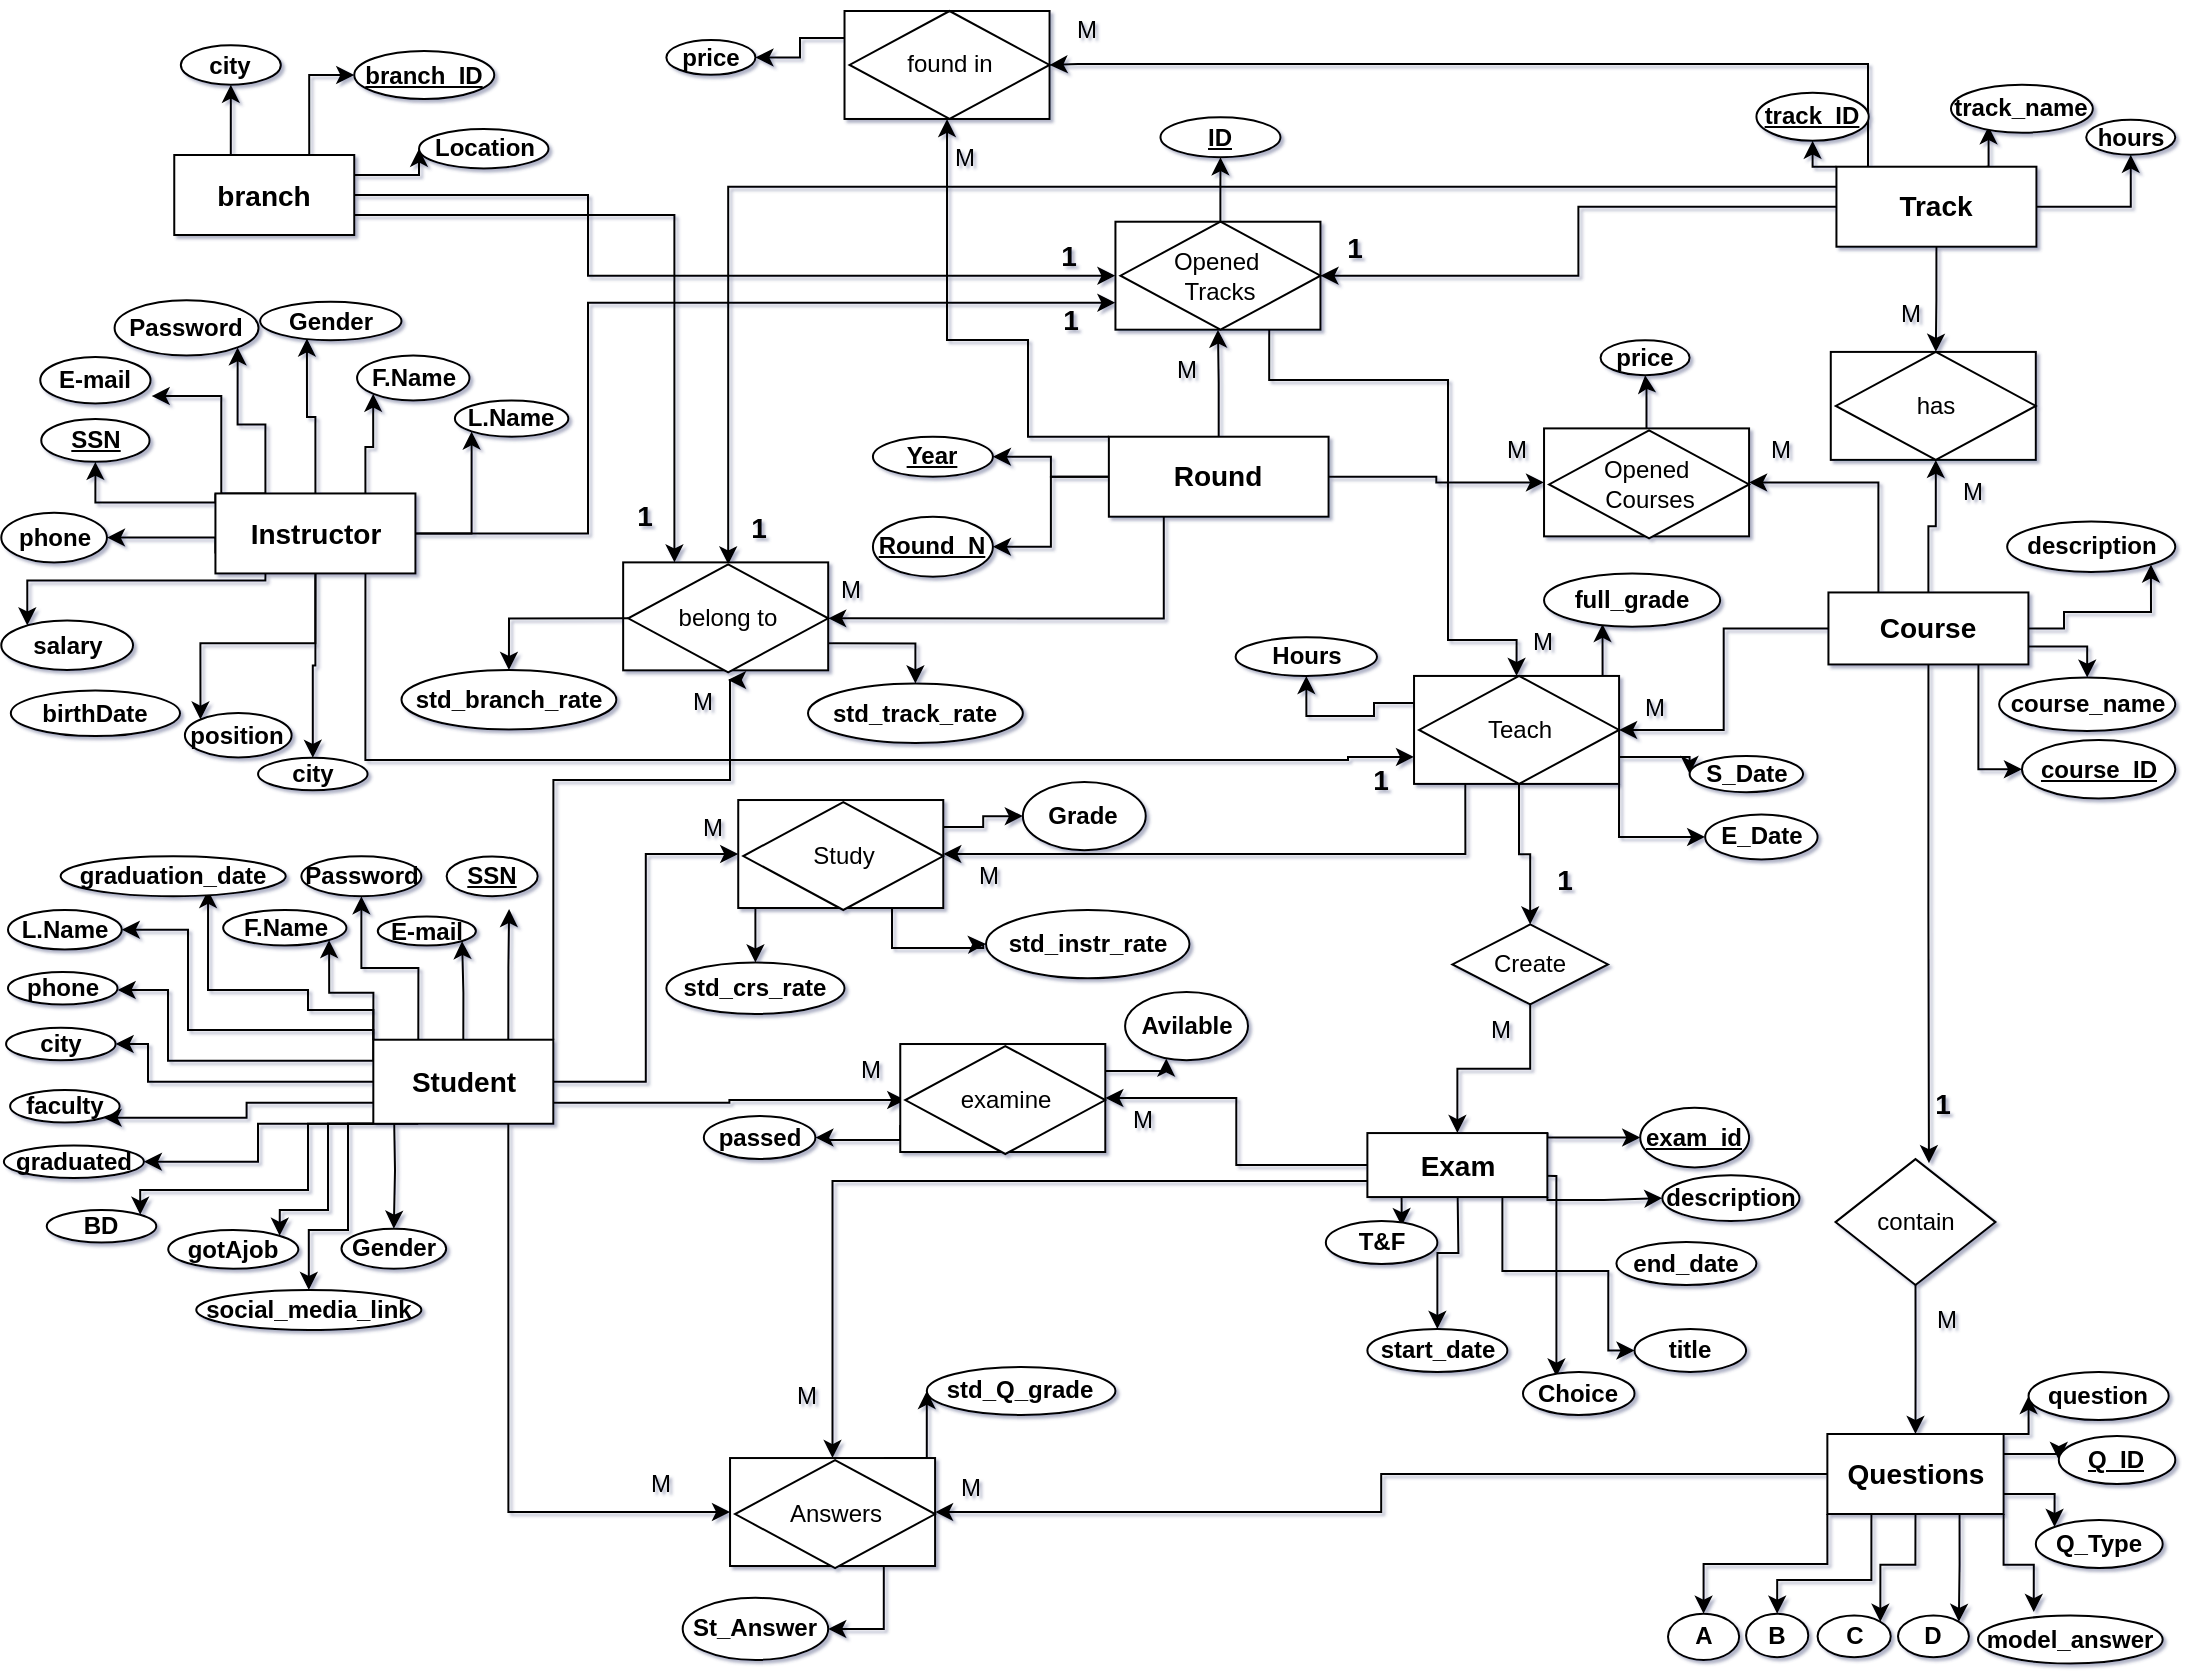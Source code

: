 <mxfile version="21.3.7" type="device">
  <diagram name="Page-1" id="5nNBwUT5AgTtFKMY44Uk">
    <mxGraphModel dx="1500" dy="750" grid="1" gridSize="10" guides="1" tooltips="1" connect="1" arrows="1" fold="1" page="1" pageScale="1" pageWidth="1100" pageHeight="850" background="#ffffff" math="0" shadow="1">
      <root>
        <mxCell id="0" />
        <mxCell id="1" parent="0" />
        <mxCell id="zM6HXIATucZkBweVf0K6-77" style="edgeStyle=orthogonalEdgeStyle;rounded=0;orthogonalLoop=1;jettySize=auto;html=1;exitX=0.5;exitY=0;exitDx=0;exitDy=0;entryX=0.5;entryY=1;entryDx=0;entryDy=0;" parent="1" source="zM6HXIATucZkBweVf0K6-1" target="zM6HXIATucZkBweVf0K6-76" edge="1">
          <mxGeometry relative="1" as="geometry">
            <mxPoint x="126.674" y="47.294" as="targetPoint" />
          </mxGeometry>
        </mxCell>
        <mxCell id="zM6HXIATucZkBweVf0K6-78" style="edgeStyle=orthogonalEdgeStyle;rounded=0;orthogonalLoop=1;jettySize=auto;html=1;exitX=0.75;exitY=0;exitDx=0;exitDy=0;entryX=0;entryY=0.5;entryDx=0;entryDy=0;" parent="1" source="zM6HXIATucZkBweVf0K6-1" target="zM6HXIATucZkBweVf0K6-74" edge="1">
          <mxGeometry relative="1" as="geometry" />
        </mxCell>
        <mxCell id="zM6HXIATucZkBweVf0K6-79" style="edgeStyle=orthogonalEdgeStyle;rounded=0;orthogonalLoop=1;jettySize=auto;html=1;exitX=1;exitY=0.25;exitDx=0;exitDy=0;entryX=0;entryY=0.5;entryDx=0;entryDy=0;" parent="1" source="zM6HXIATucZkBweVf0K6-1" target="zM6HXIATucZkBweVf0K6-75" edge="1">
          <mxGeometry relative="1" as="geometry">
            <mxPoint x="208.659" y="87.036" as="targetPoint" />
          </mxGeometry>
        </mxCell>
        <mxCell id="YExKs65hsdtcWrgT1Xq_-15" style="edgeStyle=orthogonalEdgeStyle;rounded=0;orthogonalLoop=1;jettySize=auto;html=1;entryX=0;entryY=0.5;entryDx=0;entryDy=0;fontFamily=Helvetica;fontSize=12;fontColor=default;" parent="1" source="zM6HXIATucZkBweVf0K6-1" target="YExKs65hsdtcWrgT1Xq_-7" edge="1">
          <mxGeometry relative="1" as="geometry">
            <Array as="points">
              <mxPoint x="300" y="97" />
              <mxPoint x="300" y="138" />
            </Array>
          </mxGeometry>
        </mxCell>
        <mxCell id="YExKs65hsdtcWrgT1Xq_-145" style="edgeStyle=orthogonalEdgeStyle;rounded=0;orthogonalLoop=1;jettySize=auto;html=1;exitX=1;exitY=0.75;exitDx=0;exitDy=0;entryX=0.25;entryY=0;entryDx=0;entryDy=0;fontFamily=Helvetica;fontSize=12;fontColor=default;" parent="1" source="zM6HXIATucZkBweVf0K6-1" target="YExKs65hsdtcWrgT1Xq_-139" edge="1">
          <mxGeometry relative="1" as="geometry" />
        </mxCell>
        <mxCell id="zM6HXIATucZkBweVf0K6-1" value="&lt;font style=&quot;font-size: 14px;&quot;&gt;&lt;b&gt;branch&lt;br&gt;&lt;/b&gt;&lt;/font&gt;" style="rounded=0;whiteSpace=wrap;html=1;" parent="1" vertex="1">
          <mxGeometry x="93.13" y="77.5" width="90" height="40" as="geometry" />
        </mxCell>
        <mxCell id="zM6HXIATucZkBweVf0K6-250" style="edgeStyle=orthogonalEdgeStyle;rounded=0;orthogonalLoop=1;jettySize=auto;html=1;exitX=0;exitY=0;exitDx=0;exitDy=0;entryX=0.5;entryY=1;entryDx=0;entryDy=0;" parent="1" source="zM6HXIATucZkBweVf0K6-2" target="zM6HXIATucZkBweVf0K6-243" edge="1">
          <mxGeometry relative="1" as="geometry">
            <Array as="points">
              <mxPoint x="113.64" y="251.22" />
              <mxPoint x="53.64" y="251.22" />
            </Array>
          </mxGeometry>
        </mxCell>
        <mxCell id="zM6HXIATucZkBweVf0K6-251" style="edgeStyle=orthogonalEdgeStyle;rounded=0;orthogonalLoop=1;jettySize=auto;html=1;exitX=0;exitY=0.75;exitDx=0;exitDy=0;entryX=1;entryY=0.5;entryDx=0;entryDy=0;" parent="1" source="zM6HXIATucZkBweVf0K6-2" target="zM6HXIATucZkBweVf0K6-237" edge="1">
          <mxGeometry relative="1" as="geometry">
            <mxPoint x="98.73" y="284.79" as="targetPoint" />
            <Array as="points">
              <mxPoint x="113.64" y="269.22" />
            </Array>
          </mxGeometry>
        </mxCell>
        <mxCell id="zM6HXIATucZkBweVf0K6-253" style="edgeStyle=orthogonalEdgeStyle;rounded=0;orthogonalLoop=1;jettySize=auto;html=1;exitX=0.25;exitY=1;exitDx=0;exitDy=0;" parent="1" source="zM6HXIATucZkBweVf0K6-2" target="zM6HXIATucZkBweVf0K6-233" edge="1">
          <mxGeometry relative="1" as="geometry">
            <Array as="points">
              <mxPoint x="138.64" y="290.22" />
              <mxPoint x="19.64" y="290.22" />
            </Array>
          </mxGeometry>
        </mxCell>
        <mxCell id="zM6HXIATucZkBweVf0K6-255" style="edgeStyle=orthogonalEdgeStyle;rounded=0;orthogonalLoop=1;jettySize=auto;html=1;exitX=0.5;exitY=1;exitDx=0;exitDy=0;entryX=0;entryY=0;entryDx=0;entryDy=0;" parent="1" source="zM6HXIATucZkBweVf0K6-2" target="zM6HXIATucZkBweVf0K6-244" edge="1">
          <mxGeometry relative="1" as="geometry" />
        </mxCell>
        <mxCell id="zM6HXIATucZkBweVf0K6-259" style="edgeStyle=orthogonalEdgeStyle;rounded=0;orthogonalLoop=1;jettySize=auto;html=1;exitX=1;exitY=0.5;exitDx=0;exitDy=0;entryX=0;entryY=1;entryDx=0;entryDy=0;" parent="1" source="zM6HXIATucZkBweVf0K6-2" target="zM6HXIATucZkBweVf0K6-231" edge="1">
          <mxGeometry relative="1" as="geometry">
            <mxPoint x="227.333" y="244.989" as="targetPoint" />
          </mxGeometry>
        </mxCell>
        <mxCell id="YExKs65hsdtcWrgT1Xq_-30" style="edgeStyle=orthogonalEdgeStyle;rounded=0;orthogonalLoop=1;jettySize=auto;html=1;exitX=0.25;exitY=0;exitDx=0;exitDy=0;entryX=1.01;entryY=0.841;entryDx=0;entryDy=0;entryPerimeter=0;fontFamily=Helvetica;fontSize=12;fontColor=default;" parent="1" source="zM6HXIATucZkBweVf0K6-2" target="zM6HXIATucZkBweVf0K6-235" edge="1">
          <mxGeometry relative="1" as="geometry">
            <Array as="points">
              <mxPoint x="116.64" y="247.22" />
              <mxPoint x="116.64" y="198.22" />
            </Array>
          </mxGeometry>
        </mxCell>
        <mxCell id="YExKs65hsdtcWrgT1Xq_-31" style="edgeStyle=orthogonalEdgeStyle;rounded=0;orthogonalLoop=1;jettySize=auto;html=1;exitX=0.25;exitY=0;exitDx=0;exitDy=0;entryX=1;entryY=1;entryDx=0;entryDy=0;fontFamily=Helvetica;fontSize=12;fontColor=default;" parent="1" source="zM6HXIATucZkBweVf0K6-2" target="zM6HXIATucZkBweVf0K6-240" edge="1">
          <mxGeometry relative="1" as="geometry" />
        </mxCell>
        <mxCell id="YExKs65hsdtcWrgT1Xq_-32" style="edgeStyle=orthogonalEdgeStyle;rounded=0;orthogonalLoop=1;jettySize=auto;html=1;exitX=0.5;exitY=0;exitDx=0;exitDy=0;entryX=0.331;entryY=0.952;entryDx=0;entryDy=0;entryPerimeter=0;fontFamily=Helvetica;fontSize=12;fontColor=default;" parent="1" source="zM6HXIATucZkBweVf0K6-2" target="zM6HXIATucZkBweVf0K6-230" edge="1">
          <mxGeometry relative="1" as="geometry" />
        </mxCell>
        <mxCell id="YExKs65hsdtcWrgT1Xq_-33" style="edgeStyle=orthogonalEdgeStyle;rounded=0;orthogonalLoop=1;jettySize=auto;html=1;exitX=0.75;exitY=0;exitDx=0;exitDy=0;entryX=0;entryY=1;entryDx=0;entryDy=0;fontFamily=Helvetica;fontSize=12;fontColor=default;" parent="1" source="zM6HXIATucZkBweVf0K6-2" target="zM6HXIATucZkBweVf0K6-238" edge="1">
          <mxGeometry relative="1" as="geometry" />
        </mxCell>
        <mxCell id="YExKs65hsdtcWrgT1Xq_-34" style="edgeStyle=orthogonalEdgeStyle;rounded=0;orthogonalLoop=1;jettySize=auto;html=1;entryX=0;entryY=0.75;entryDx=0;entryDy=0;fontFamily=Helvetica;fontSize=12;fontColor=default;" parent="1" source="zM6HXIATucZkBweVf0K6-2" target="YExKs65hsdtcWrgT1Xq_-7" edge="1">
          <mxGeometry relative="1" as="geometry">
            <Array as="points">
              <mxPoint x="300" y="267" />
              <mxPoint x="300" y="151" />
            </Array>
          </mxGeometry>
        </mxCell>
        <mxCell id="YExKs65hsdtcWrgT1Xq_-48" style="edgeStyle=orthogonalEdgeStyle;rounded=0;orthogonalLoop=1;jettySize=auto;html=1;exitX=0.75;exitY=1;exitDx=0;exitDy=0;entryX=0;entryY=0.75;entryDx=0;entryDy=0;fontFamily=Helvetica;fontSize=12;fontColor=default;" parent="1" source="zM6HXIATucZkBweVf0K6-2" target="YExKs65hsdtcWrgT1Xq_-43" edge="1">
          <mxGeometry relative="1" as="geometry">
            <Array as="points">
              <mxPoint x="189" y="380" />
              <mxPoint x="680" y="380" />
              <mxPoint x="680" y="378" />
            </Array>
          </mxGeometry>
        </mxCell>
        <mxCell id="YExKs65hsdtcWrgT1Xq_-141" style="edgeStyle=orthogonalEdgeStyle;rounded=0;orthogonalLoop=1;jettySize=auto;html=1;exitX=0.5;exitY=1;exitDx=0;exitDy=0;entryX=0.5;entryY=0;entryDx=0;entryDy=0;fontFamily=Helvetica;fontSize=12;fontColor=default;" parent="1" source="zM6HXIATucZkBweVf0K6-2" target="YExKs65hsdtcWrgT1Xq_-135" edge="1">
          <mxGeometry relative="1" as="geometry" />
        </mxCell>
        <mxCell id="zM6HXIATucZkBweVf0K6-2" value="&lt;font style=&quot;font-size: 14px;&quot;&gt;&lt;b&gt;Instructor&lt;br&gt;&lt;/b&gt;&lt;/font&gt;" style="rounded=0;whiteSpace=wrap;html=1;" parent="1" vertex="1">
          <mxGeometry x="113.72" y="246.73" width="100" height="40" as="geometry" />
        </mxCell>
        <mxCell id="zM6HXIATucZkBweVf0K6-88" style="edgeStyle=orthogonalEdgeStyle;rounded=0;orthogonalLoop=1;jettySize=auto;html=1;exitX=0;exitY=0;exitDx=0;exitDy=0;entryX=0.5;entryY=1;entryDx=0;entryDy=0;" parent="1" source="zM6HXIATucZkBweVf0K6-3" target="zM6HXIATucZkBweVf0K6-81" edge="1">
          <mxGeometry relative="1" as="geometry" />
        </mxCell>
        <mxCell id="zM6HXIATucZkBweVf0K6-89" style="edgeStyle=orthogonalEdgeStyle;rounded=0;orthogonalLoop=1;jettySize=auto;html=1;exitX=0.75;exitY=0;exitDx=0;exitDy=0;entryX=0.265;entryY=0.864;entryDx=0;entryDy=0;entryPerimeter=0;" parent="1" source="zM6HXIATucZkBweVf0K6-3" target="zM6HXIATucZkBweVf0K6-82" edge="1">
          <mxGeometry relative="1" as="geometry" />
        </mxCell>
        <mxCell id="YExKs65hsdtcWrgT1Xq_-14" style="edgeStyle=orthogonalEdgeStyle;rounded=0;orthogonalLoop=1;jettySize=auto;html=1;entryX=1;entryY=0.5;entryDx=0;entryDy=0;fontFamily=Helvetica;fontSize=12;fontColor=default;" parent="1" source="zM6HXIATucZkBweVf0K6-3" target="YExKs65hsdtcWrgT1Xq_-7" edge="1">
          <mxGeometry relative="1" as="geometry" />
        </mxCell>
        <mxCell id="YExKs65hsdtcWrgT1Xq_-20" style="edgeStyle=orthogonalEdgeStyle;rounded=0;orthogonalLoop=1;jettySize=auto;html=1;fontFamily=Helvetica;fontSize=12;fontColor=default;entryX=1;entryY=0.5;entryDx=0;entryDy=0;" parent="1" source="zM6HXIATucZkBweVf0K6-3" target="YExKs65hsdtcWrgT1Xq_-5" edge="1">
          <mxGeometry relative="1" as="geometry">
            <mxPoint x="600" y="32" as="targetPoint" />
            <Array as="points">
              <mxPoint x="940" y="32" />
              <mxPoint x="545" y="32" />
            </Array>
          </mxGeometry>
        </mxCell>
        <mxCell id="YExKs65hsdtcWrgT1Xq_-42" style="edgeStyle=orthogonalEdgeStyle;rounded=0;orthogonalLoop=1;jettySize=auto;html=1;exitX=0.5;exitY=1;exitDx=0;exitDy=0;entryX=0.5;entryY=0;entryDx=0;entryDy=0;fontFamily=Helvetica;fontSize=12;fontColor=default;" parent="1" source="zM6HXIATucZkBweVf0K6-3" target="YExKs65hsdtcWrgT1Xq_-39" edge="1">
          <mxGeometry relative="1" as="geometry" />
        </mxCell>
        <mxCell id="YExKs65hsdtcWrgT1Xq_-102" style="edgeStyle=orthogonalEdgeStyle;rounded=0;orthogonalLoop=1;jettySize=auto;html=1;exitX=1;exitY=0.5;exitDx=0;exitDy=0;entryX=0.5;entryY=1;entryDx=0;entryDy=0;fontFamily=Helvetica;fontSize=12;fontColor=default;" parent="1" source="zM6HXIATucZkBweVf0K6-3" target="zM6HXIATucZkBweVf0K6-86" edge="1">
          <mxGeometry relative="1" as="geometry" />
        </mxCell>
        <mxCell id="YExKs65hsdtcWrgT1Xq_-138" style="edgeStyle=orthogonalEdgeStyle;rounded=0;orthogonalLoop=1;jettySize=auto;html=1;exitX=0;exitY=0.25;exitDx=0;exitDy=0;fontFamily=Helvetica;fontSize=12;fontColor=default;entryX=0.5;entryY=0;entryDx=0;entryDy=0;" parent="1" source="zM6HXIATucZkBweVf0K6-3" target="YExKs65hsdtcWrgT1Xq_-140" edge="1">
          <mxGeometry relative="1" as="geometry">
            <mxPoint x="370.0" y="280" as="targetPoint" />
          </mxGeometry>
        </mxCell>
        <mxCell id="zM6HXIATucZkBweVf0K6-3" value="&lt;font style=&quot;font-size: 14px;&quot;&gt;&lt;b&gt;Track&lt;br&gt;&lt;/b&gt;&lt;/font&gt;" style="rounded=0;whiteSpace=wrap;html=1;" parent="1" vertex="1">
          <mxGeometry x="924.22" y="83.36" width="100" height="40" as="geometry" />
        </mxCell>
        <mxCell id="YExKs65hsdtcWrgT1Xq_-11" style="edgeStyle=orthogonalEdgeStyle;rounded=0;orthogonalLoop=1;jettySize=auto;html=1;entryX=1;entryY=0.5;entryDx=0;entryDy=0;fontFamily=Helvetica;fontSize=12;fontColor=default;" parent="1" source="zM6HXIATucZkBweVf0K6-4" target="YExKs65hsdtcWrgT1Xq_-10" edge="1">
          <mxGeometry relative="1" as="geometry" />
        </mxCell>
        <mxCell id="YExKs65hsdtcWrgT1Xq_-12" style="edgeStyle=orthogonalEdgeStyle;rounded=0;orthogonalLoop=1;jettySize=auto;html=1;entryX=1;entryY=0.5;entryDx=0;entryDy=0;fontFamily=Helvetica;fontSize=12;fontColor=default;" parent="1" source="zM6HXIATucZkBweVf0K6-4" target="YExKs65hsdtcWrgT1Xq_-9" edge="1">
          <mxGeometry relative="1" as="geometry" />
        </mxCell>
        <mxCell id="YExKs65hsdtcWrgT1Xq_-18" style="edgeStyle=orthogonalEdgeStyle;rounded=0;orthogonalLoop=1;jettySize=auto;html=1;entryX=0.5;entryY=1;entryDx=0;entryDy=0;fontFamily=Helvetica;fontSize=12;fontColor=default;" parent="1" source="zM6HXIATucZkBweVf0K6-4" target="YExKs65hsdtcWrgT1Xq_-7" edge="1">
          <mxGeometry relative="1" as="geometry" />
        </mxCell>
        <mxCell id="YExKs65hsdtcWrgT1Xq_-51" style="edgeStyle=orthogonalEdgeStyle;rounded=0;orthogonalLoop=1;jettySize=auto;html=1;exitX=1;exitY=0.5;exitDx=0;exitDy=0;entryX=0;entryY=0.5;entryDx=0;entryDy=0;fontFamily=Helvetica;fontSize=12;fontColor=default;" parent="1" source="zM6HXIATucZkBweVf0K6-4" target="YExKs65hsdtcWrgT1Xq_-49" edge="1">
          <mxGeometry relative="1" as="geometry" />
        </mxCell>
        <mxCell id="YExKs65hsdtcWrgT1Xq_-103" style="edgeStyle=orthogonalEdgeStyle;rounded=0;orthogonalLoop=1;jettySize=auto;html=1;exitX=0;exitY=0;exitDx=0;exitDy=0;entryX=0.5;entryY=1;entryDx=0;entryDy=0;fontFamily=Helvetica;fontSize=12;fontColor=default;" parent="1" source="zM6HXIATucZkBweVf0K6-4" target="YExKs65hsdtcWrgT1Xq_-5" edge="1">
          <mxGeometry relative="1" as="geometry">
            <Array as="points">
              <mxPoint x="520" y="218" />
              <mxPoint x="520" y="170" />
              <mxPoint x="479" y="170" />
            </Array>
          </mxGeometry>
        </mxCell>
        <mxCell id="YExKs65hsdtcWrgT1Xq_-144" style="edgeStyle=orthogonalEdgeStyle;rounded=0;orthogonalLoop=1;jettySize=auto;html=1;exitX=0.25;exitY=1;exitDx=0;exitDy=0;entryX=1;entryY=0.5;entryDx=0;entryDy=0;fontFamily=Helvetica;fontSize=12;fontColor=default;" parent="1" source="zM6HXIATucZkBweVf0K6-4" target="YExKs65hsdtcWrgT1Xq_-140" edge="1">
          <mxGeometry relative="1" as="geometry" />
        </mxCell>
        <mxCell id="zM6HXIATucZkBweVf0K6-4" value="&lt;font style=&quot;font-size: 14px;&quot;&gt;&lt;b&gt;Round&lt;br&gt;&lt;/b&gt;&lt;/font&gt;" style="rounded=0;whiteSpace=wrap;html=1;" parent="1" vertex="1">
          <mxGeometry x="560.43" y="218.36" width="109.86" height="40" as="geometry" />
        </mxCell>
        <mxCell id="zM6HXIATucZkBweVf0K6-103" style="edgeStyle=orthogonalEdgeStyle;rounded=0;orthogonalLoop=1;jettySize=auto;html=1;exitX=0.25;exitY=1;exitDx=0;exitDy=0;entryX=0.68;entryY=0.117;entryDx=0;entryDy=0;entryPerimeter=0;" parent="1" source="zM6HXIATucZkBweVf0K6-5" target="zM6HXIATucZkBweVf0K6-99" edge="1">
          <mxGeometry relative="1" as="geometry" />
        </mxCell>
        <mxCell id="zM6HXIATucZkBweVf0K6-104" style="edgeStyle=orthogonalEdgeStyle;rounded=0;orthogonalLoop=1;jettySize=auto;html=1;exitX=0.75;exitY=1;exitDx=0;exitDy=0;entryX=0.3;entryY=0.106;entryDx=0;entryDy=0;entryPerimeter=0;" parent="1" target="zM6HXIATucZkBweVf0K6-101" edge="1">
          <mxGeometry relative="1" as="geometry">
            <mxPoint x="757.19" y="587.53" as="sourcePoint" />
          </mxGeometry>
        </mxCell>
        <mxCell id="zM6HXIATucZkBweVf0K6-111" style="edgeStyle=orthogonalEdgeStyle;rounded=0;orthogonalLoop=1;jettySize=auto;html=1;exitX=0.5;exitY=1;exitDx=0;exitDy=0;" parent="1" target="zM6HXIATucZkBweVf0K6-108" edge="1">
          <mxGeometry relative="1" as="geometry">
            <mxPoint x="734.69" y="587.53" as="sourcePoint" />
          </mxGeometry>
        </mxCell>
        <mxCell id="zM6HXIATucZkBweVf0K6-114" style="edgeStyle=orthogonalEdgeStyle;rounded=0;orthogonalLoop=1;jettySize=auto;html=1;exitX=0.75;exitY=1;exitDx=0;exitDy=0;" parent="1" target="zM6HXIATucZkBweVf0K6-113" edge="1">
          <mxGeometry relative="1" as="geometry">
            <Array as="points">
              <mxPoint x="757.15" y="635.53" />
              <mxPoint x="810.15" y="635.53" />
            </Array>
            <mxPoint x="757.19" y="587.53" as="sourcePoint" />
          </mxGeometry>
        </mxCell>
        <mxCell id="YExKs65hsdtcWrgT1Xq_-112" style="edgeStyle=orthogonalEdgeStyle;rounded=0;orthogonalLoop=1;jettySize=auto;html=1;exitX=1;exitY=1;exitDx=0;exitDy=0;entryX=0;entryY=0.5;entryDx=0;entryDy=0;fontFamily=Helvetica;fontSize=12;fontColor=default;" parent="1" source="zM6HXIATucZkBweVf0K6-5" target="zM6HXIATucZkBweVf0K6-94" edge="1">
          <mxGeometry relative="1" as="geometry">
            <Array as="points">
              <mxPoint x="780" y="600" />
              <mxPoint x="808" y="600" />
            </Array>
          </mxGeometry>
        </mxCell>
        <mxCell id="YExKs65hsdtcWrgT1Xq_-119" style="edgeStyle=orthogonalEdgeStyle;rounded=0;orthogonalLoop=1;jettySize=auto;html=1;exitX=1;exitY=0;exitDx=0;exitDy=0;entryX=0;entryY=0.5;entryDx=0;entryDy=0;fontFamily=Helvetica;fontSize=12;fontColor=default;" parent="1" source="zM6HXIATucZkBweVf0K6-5" target="zM6HXIATucZkBweVf0K6-97" edge="1">
          <mxGeometry relative="1" as="geometry">
            <Array as="points">
              <mxPoint x="780" y="569" />
            </Array>
          </mxGeometry>
        </mxCell>
        <mxCell id="YExKs65hsdtcWrgT1Xq_-124" style="edgeStyle=orthogonalEdgeStyle;rounded=0;orthogonalLoop=1;jettySize=auto;html=1;exitX=0;exitY=0.5;exitDx=0;exitDy=0;entryX=1;entryY=0.5;entryDx=0;entryDy=0;fontFamily=Helvetica;fontSize=12;fontColor=default;" parent="1" source="zM6HXIATucZkBweVf0K6-5" target="YExKs65hsdtcWrgT1Xq_-122" edge="1">
          <mxGeometry relative="1" as="geometry" />
        </mxCell>
        <mxCell id="YExKs65hsdtcWrgT1Xq_-131" style="edgeStyle=orthogonalEdgeStyle;rounded=0;orthogonalLoop=1;jettySize=auto;html=1;exitX=0;exitY=0.75;exitDx=0;exitDy=0;fontFamily=Helvetica;fontSize=12;fontColor=default;" parent="1" source="zM6HXIATucZkBweVf0K6-5" target="YExKs65hsdtcWrgT1Xq_-127" edge="1">
          <mxGeometry relative="1" as="geometry" />
        </mxCell>
        <mxCell id="zM6HXIATucZkBweVf0K6-5" value="&lt;font style=&quot;font-size: 14px;&quot;&gt;&lt;b&gt;Exam&lt;br&gt;&lt;/b&gt;&lt;/font&gt;" style="rounded=0;whiteSpace=wrap;html=1;" parent="1" vertex="1">
          <mxGeometry x="689.69" y="566.53" width="90" height="32" as="geometry" />
        </mxCell>
        <mxCell id="YExKs65hsdtcWrgT1Xq_-36" style="edgeStyle=orthogonalEdgeStyle;rounded=0;orthogonalLoop=1;jettySize=auto;html=1;exitX=1;exitY=0.75;exitDx=0;exitDy=0;entryX=0.5;entryY=0;entryDx=0;entryDy=0;fontFamily=Helvetica;fontSize=12;fontColor=default;" parent="1" source="zM6HXIATucZkBweVf0K6-6" target="zM6HXIATucZkBweVf0K6-205" edge="1">
          <mxGeometry relative="1" as="geometry" />
        </mxCell>
        <mxCell id="YExKs65hsdtcWrgT1Xq_-37" style="edgeStyle=orthogonalEdgeStyle;rounded=0;orthogonalLoop=1;jettySize=auto;html=1;exitX=0.75;exitY=1;exitDx=0;exitDy=0;entryX=0;entryY=0.5;entryDx=0;entryDy=0;fontFamily=Helvetica;fontSize=12;fontColor=default;" parent="1" source="zM6HXIATucZkBweVf0K6-6" target="zM6HXIATucZkBweVf0K6-200" edge="1">
          <mxGeometry relative="1" as="geometry" />
        </mxCell>
        <mxCell id="YExKs65hsdtcWrgT1Xq_-40" style="edgeStyle=orthogonalEdgeStyle;rounded=0;orthogonalLoop=1;jettySize=auto;html=1;entryX=1;entryY=1;entryDx=0;entryDy=0;fontFamily=Helvetica;fontSize=12;fontColor=default;" parent="1" source="zM6HXIATucZkBweVf0K6-6" target="zM6HXIATucZkBweVf0K6-202" edge="1">
          <mxGeometry relative="1" as="geometry">
            <Array as="points">
              <mxPoint x="1038" y="313.96" />
              <mxPoint x="1038" y="305.96" />
              <mxPoint x="1082" y="305.96" />
            </Array>
          </mxGeometry>
        </mxCell>
        <mxCell id="YExKs65hsdtcWrgT1Xq_-41" style="edgeStyle=orthogonalEdgeStyle;rounded=0;orthogonalLoop=1;jettySize=auto;html=1;entryX=0.5;entryY=1;entryDx=0;entryDy=0;fontFamily=Helvetica;fontSize=12;fontColor=default;" parent="1" source="zM6HXIATucZkBweVf0K6-6" target="YExKs65hsdtcWrgT1Xq_-39" edge="1">
          <mxGeometry relative="1" as="geometry" />
        </mxCell>
        <mxCell id="YExKs65hsdtcWrgT1Xq_-47" style="edgeStyle=orthogonalEdgeStyle;rounded=0;orthogonalLoop=1;jettySize=auto;html=1;entryX=1;entryY=0.5;entryDx=0;entryDy=0;fontFamily=Helvetica;fontSize=12;fontColor=default;" parent="1" source="zM6HXIATucZkBweVf0K6-6" target="YExKs65hsdtcWrgT1Xq_-43" edge="1">
          <mxGeometry relative="1" as="geometry" />
        </mxCell>
        <mxCell id="YExKs65hsdtcWrgT1Xq_-52" style="edgeStyle=orthogonalEdgeStyle;rounded=0;orthogonalLoop=1;jettySize=auto;html=1;exitX=0.25;exitY=0;exitDx=0;exitDy=0;entryX=1;entryY=0.5;entryDx=0;entryDy=0;fontFamily=Helvetica;fontSize=12;fontColor=default;" parent="1" source="zM6HXIATucZkBweVf0K6-6" target="YExKs65hsdtcWrgT1Xq_-49" edge="1">
          <mxGeometry relative="1" as="geometry" />
        </mxCell>
        <mxCell id="YExKs65hsdtcWrgT1Xq_-194" style="edgeStyle=orthogonalEdgeStyle;rounded=0;orthogonalLoop=1;jettySize=auto;html=1;exitX=0.5;exitY=1;exitDx=0;exitDy=0;entryX=0.584;entryY=0.032;entryDx=0;entryDy=0;entryPerimeter=0;fontFamily=Helvetica;fontSize=12;fontColor=default;" parent="1" source="zM6HXIATucZkBweVf0K6-6" target="YExKs65hsdtcWrgT1Xq_-93" edge="1">
          <mxGeometry relative="1" as="geometry" />
        </mxCell>
        <mxCell id="zM6HXIATucZkBweVf0K6-6" value="&lt;font style=&quot;font-size: 14px;&quot;&gt;&lt;b&gt;Course&lt;br&gt;&lt;/b&gt;&lt;/font&gt;" style="rounded=0;whiteSpace=wrap;html=1;" parent="1" vertex="1">
          <mxGeometry x="920.22" y="296.23" width="100" height="36.01" as="geometry" />
        </mxCell>
        <mxCell id="zM6HXIATucZkBweVf0K6-141" style="edgeStyle=orthogonalEdgeStyle;rounded=0;orthogonalLoop=1;jettySize=auto;html=1;exitX=0;exitY=0;exitDx=0;exitDy=0;entryX=1;entryY=1;entryDx=0;entryDy=0;" parent="1" source="zM6HXIATucZkBweVf0K6-7" target="zM6HXIATucZkBweVf0K6-128" edge="1">
          <mxGeometry relative="1" as="geometry" />
        </mxCell>
        <mxCell id="YExKs65hsdtcWrgT1Xq_-68" style="edgeStyle=orthogonalEdgeStyle;rounded=0;orthogonalLoop=1;jettySize=auto;html=1;exitX=0.75;exitY=0;exitDx=0;exitDy=0;entryX=0.686;entryY=1.322;entryDx=0;entryDy=0;entryPerimeter=0;fontFamily=Helvetica;fontSize=12;fontColor=default;" parent="1" source="zM6HXIATucZkBweVf0K6-7" target="zM6HXIATucZkBweVf0K6-135" edge="1">
          <mxGeometry relative="1" as="geometry" />
        </mxCell>
        <mxCell id="YExKs65hsdtcWrgT1Xq_-69" style="edgeStyle=orthogonalEdgeStyle;rounded=0;orthogonalLoop=1;jettySize=auto;html=1;exitX=0.5;exitY=0;exitDx=0;exitDy=0;entryX=1;entryY=1;entryDx=0;entryDy=0;fontFamily=Helvetica;fontSize=12;fontColor=default;" parent="1" source="zM6HXIATucZkBweVf0K6-7" target="zM6HXIATucZkBweVf0K6-124" edge="1">
          <mxGeometry relative="1" as="geometry" />
        </mxCell>
        <mxCell id="YExKs65hsdtcWrgT1Xq_-70" style="edgeStyle=orthogonalEdgeStyle;rounded=0;orthogonalLoop=1;jettySize=auto;html=1;exitX=0.25;exitY=0;exitDx=0;exitDy=0;entryX=0.5;entryY=1;entryDx=0;entryDy=0;fontFamily=Helvetica;fontSize=12;fontColor=default;" parent="1" source="zM6HXIATucZkBweVf0K6-7" target="zM6HXIATucZkBweVf0K6-133" edge="1">
          <mxGeometry relative="1" as="geometry" />
        </mxCell>
        <mxCell id="YExKs65hsdtcWrgT1Xq_-72" style="edgeStyle=orthogonalEdgeStyle;rounded=0;orthogonalLoop=1;jettySize=auto;html=1;exitX=0;exitY=0.25;exitDx=0;exitDy=0;entryX=1;entryY=0.5;entryDx=0;entryDy=0;fontFamily=Helvetica;fontSize=12;fontColor=default;" parent="1" source="zM6HXIATucZkBweVf0K6-7" target="zM6HXIATucZkBweVf0K6-121" edge="1">
          <mxGeometry relative="1" as="geometry">
            <Array as="points">
              <mxPoint x="193" y="515" />
              <mxPoint x="100" y="515" />
              <mxPoint x="100" y="465" />
            </Array>
          </mxGeometry>
        </mxCell>
        <mxCell id="YExKs65hsdtcWrgT1Xq_-73" style="edgeStyle=orthogonalEdgeStyle;rounded=0;orthogonalLoop=1;jettySize=auto;html=1;exitX=0;exitY=0;exitDx=0;exitDy=0;entryX=0.655;entryY=0.844;entryDx=0;entryDy=0;entryPerimeter=0;fontFamily=Helvetica;fontSize=12;fontColor=default;" parent="1" source="zM6HXIATucZkBweVf0K6-7" target="zM6HXIATucZkBweVf0K6-139" edge="1">
          <mxGeometry relative="1" as="geometry">
            <Array as="points">
              <mxPoint x="193" y="505" />
              <mxPoint x="160" y="505" />
              <mxPoint x="160" y="495" />
              <mxPoint x="110" y="495" />
            </Array>
          </mxGeometry>
        </mxCell>
        <mxCell id="YExKs65hsdtcWrgT1Xq_-74" style="edgeStyle=orthogonalEdgeStyle;rounded=0;orthogonalLoop=1;jettySize=auto;html=1;exitX=0;exitY=0.25;exitDx=0;exitDy=0;entryX=1;entryY=0.5;entryDx=0;entryDy=0;fontFamily=Helvetica;fontSize=12;fontColor=default;" parent="1" source="zM6HXIATucZkBweVf0K6-7" target="zM6HXIATucZkBweVf0K6-122" edge="1">
          <mxGeometry relative="1" as="geometry">
            <Array as="points">
              <mxPoint x="90" y="530" />
              <mxPoint x="90" y="495" />
              <mxPoint x="65" y="495" />
            </Array>
          </mxGeometry>
        </mxCell>
        <mxCell id="YExKs65hsdtcWrgT1Xq_-75" style="edgeStyle=orthogonalEdgeStyle;rounded=0;orthogonalLoop=1;jettySize=auto;html=1;exitX=0;exitY=0.5;exitDx=0;exitDy=0;entryX=1;entryY=0.5;entryDx=0;entryDy=0;fontFamily=Helvetica;fontSize=12;fontColor=default;" parent="1" source="zM6HXIATucZkBweVf0K6-7" target="zM6HXIATucZkBweVf0K6-140" edge="1">
          <mxGeometry relative="1" as="geometry">
            <Array as="points">
              <mxPoint x="80" y="541" />
              <mxPoint x="80" y="522" />
            </Array>
          </mxGeometry>
        </mxCell>
        <mxCell id="YExKs65hsdtcWrgT1Xq_-76" style="edgeStyle=orthogonalEdgeStyle;rounded=0;orthogonalLoop=1;jettySize=auto;html=1;exitX=0;exitY=0.75;exitDx=0;exitDy=0;entryX=1;entryY=1;entryDx=0;entryDy=0;fontFamily=Helvetica;fontSize=12;fontColor=default;" parent="1" source="zM6HXIATucZkBweVf0K6-7" target="zM6HXIATucZkBweVf0K6-136" edge="1">
          <mxGeometry relative="1" as="geometry" />
        </mxCell>
        <mxCell id="YExKs65hsdtcWrgT1Xq_-77" style="edgeStyle=orthogonalEdgeStyle;rounded=0;orthogonalLoop=1;jettySize=auto;html=1;exitX=0;exitY=1;exitDx=0;exitDy=0;entryX=1;entryY=0.5;entryDx=0;entryDy=0;fontFamily=Helvetica;fontSize=12;fontColor=default;" parent="1" source="zM6HXIATucZkBweVf0K6-7" target="zM6HXIATucZkBweVf0K6-138" edge="1">
          <mxGeometry relative="1" as="geometry">
            <Array as="points">
              <mxPoint x="135" y="562" />
              <mxPoint x="135" y="581" />
            </Array>
          </mxGeometry>
        </mxCell>
        <mxCell id="YExKs65hsdtcWrgT1Xq_-78" style="edgeStyle=orthogonalEdgeStyle;rounded=0;orthogonalLoop=1;jettySize=auto;html=1;exitX=0;exitY=1;exitDx=0;exitDy=0;entryX=1;entryY=0;entryDx=0;entryDy=0;fontFamily=Helvetica;fontSize=12;fontColor=default;" parent="1" source="zM6HXIATucZkBweVf0K6-7" target="zM6HXIATucZkBweVf0K6-137" edge="1">
          <mxGeometry relative="1" as="geometry">
            <Array as="points">
              <mxPoint x="160" y="562" />
              <mxPoint x="160" y="595" />
              <mxPoint x="77" y="595" />
            </Array>
          </mxGeometry>
        </mxCell>
        <mxCell id="YExKs65hsdtcWrgT1Xq_-79" style="edgeStyle=orthogonalEdgeStyle;rounded=0;orthogonalLoop=1;jettySize=auto;html=1;exitX=0;exitY=1;exitDx=0;exitDy=0;entryX=1;entryY=0;entryDx=0;entryDy=0;fontFamily=Helvetica;fontSize=12;fontColor=default;" parent="1" source="zM6HXIATucZkBweVf0K6-7" target="zM6HXIATucZkBweVf0K6-131" edge="1">
          <mxGeometry relative="1" as="geometry">
            <Array as="points">
              <mxPoint x="170" y="562" />
              <mxPoint x="170" y="605" />
              <mxPoint x="146" y="605" />
            </Array>
          </mxGeometry>
        </mxCell>
        <mxCell id="YExKs65hsdtcWrgT1Xq_-80" style="edgeStyle=orthogonalEdgeStyle;rounded=0;orthogonalLoop=1;jettySize=auto;html=1;exitX=0.25;exitY=1;exitDx=0;exitDy=0;entryX=0.5;entryY=0;entryDx=0;entryDy=0;fontFamily=Helvetica;fontSize=12;fontColor=default;" parent="1" source="zM6HXIATucZkBweVf0K6-7" target="zM6HXIATucZkBweVf0K6-261" edge="1">
          <mxGeometry relative="1" as="geometry">
            <Array as="points">
              <mxPoint x="180" y="562" />
              <mxPoint x="180" y="615" />
              <mxPoint x="160" y="615" />
            </Array>
          </mxGeometry>
        </mxCell>
        <mxCell id="YExKs65hsdtcWrgT1Xq_-81" style="edgeStyle=orthogonalEdgeStyle;rounded=0;orthogonalLoop=1;jettySize=auto;html=1;entryX=0.5;entryY=0;entryDx=0;entryDy=0;fontFamily=Helvetica;fontSize=12;fontColor=default;" parent="1" target="zM6HXIATucZkBweVf0K6-126" edge="1">
          <mxGeometry relative="1" as="geometry">
            <mxPoint x="203" y="555" as="sourcePoint" />
          </mxGeometry>
        </mxCell>
        <mxCell id="YExKs65hsdtcWrgT1Xq_-117" style="edgeStyle=orthogonalEdgeStyle;rounded=0;orthogonalLoop=1;jettySize=auto;html=1;exitX=1;exitY=0.5;exitDx=0;exitDy=0;entryX=0;entryY=0.5;entryDx=0;entryDy=0;fontFamily=Helvetica;fontSize=12;fontColor=default;" parent="1" source="zM6HXIATucZkBweVf0K6-7" target="YExKs65hsdtcWrgT1Xq_-114" edge="1">
          <mxGeometry relative="1" as="geometry" />
        </mxCell>
        <mxCell id="YExKs65hsdtcWrgT1Xq_-125" style="edgeStyle=orthogonalEdgeStyle;rounded=0;orthogonalLoop=1;jettySize=auto;html=1;exitX=1;exitY=0.75;exitDx=0;exitDy=0;entryX=0;entryY=0.5;entryDx=0;entryDy=0;fontFamily=Helvetica;fontSize=12;fontColor=default;" parent="1" source="zM6HXIATucZkBweVf0K6-7" target="YExKs65hsdtcWrgT1Xq_-123" edge="1">
          <mxGeometry relative="1" as="geometry" />
        </mxCell>
        <mxCell id="YExKs65hsdtcWrgT1Xq_-130" style="edgeStyle=orthogonalEdgeStyle;rounded=0;orthogonalLoop=1;jettySize=auto;html=1;exitX=0.75;exitY=1;exitDx=0;exitDy=0;entryX=0;entryY=0.5;entryDx=0;entryDy=0;fontFamily=Helvetica;fontSize=12;fontColor=default;" parent="1" source="zM6HXIATucZkBweVf0K6-7" target="YExKs65hsdtcWrgT1Xq_-127" edge="1">
          <mxGeometry relative="1" as="geometry" />
        </mxCell>
        <mxCell id="YExKs65hsdtcWrgT1Xq_-142" style="edgeStyle=orthogonalEdgeStyle;rounded=0;orthogonalLoop=1;jettySize=auto;html=1;exitX=1;exitY=0;exitDx=0;exitDy=0;fontFamily=Helvetica;fontSize=12;fontColor=default;" parent="1" source="zM6HXIATucZkBweVf0K6-7" edge="1">
          <mxGeometry relative="1" as="geometry">
            <mxPoint x="370.0" y="340" as="targetPoint" />
            <Array as="points">
              <mxPoint x="283" y="390" />
              <mxPoint x="371" y="390" />
              <mxPoint x="371" y="340" />
            </Array>
          </mxGeometry>
        </mxCell>
        <mxCell id="zM6HXIATucZkBweVf0K6-7" value="&lt;font style=&quot;font-size: 14px;&quot;&gt;&lt;b&gt;Student&lt;br&gt;&lt;/b&gt;&lt;/font&gt;" style="rounded=0;whiteSpace=wrap;html=1;" parent="1" vertex="1">
          <mxGeometry x="192.66" y="519.86" width="90" height="42.02" as="geometry" />
        </mxCell>
        <mxCell id="YExKs65hsdtcWrgT1Xq_-85" style="edgeStyle=orthogonalEdgeStyle;rounded=0;orthogonalLoop=1;jettySize=auto;html=1;exitX=0.75;exitY=0;exitDx=0;exitDy=0;entryX=0;entryY=0.5;entryDx=0;entryDy=0;fontFamily=Helvetica;fontSize=12;fontColor=default;" parent="1" source="zM6HXIATucZkBweVf0K6-9" target="zM6HXIATucZkBweVf0K6-157" edge="1">
          <mxGeometry relative="1" as="geometry" />
        </mxCell>
        <mxCell id="YExKs65hsdtcWrgT1Xq_-86" style="edgeStyle=orthogonalEdgeStyle;rounded=0;orthogonalLoop=1;jettySize=auto;html=1;exitX=1;exitY=0.25;exitDx=0;exitDy=0;entryX=0;entryY=0.5;entryDx=0;entryDy=0;fontFamily=Helvetica;fontSize=12;fontColor=default;" parent="1" source="zM6HXIATucZkBweVf0K6-9" target="zM6HXIATucZkBweVf0K6-165" edge="1">
          <mxGeometry relative="1" as="geometry" />
        </mxCell>
        <mxCell id="YExKs65hsdtcWrgT1Xq_-87" style="edgeStyle=orthogonalEdgeStyle;rounded=0;orthogonalLoop=1;jettySize=auto;html=1;exitX=1;exitY=0.75;exitDx=0;exitDy=0;entryX=0;entryY=0;entryDx=0;entryDy=0;fontFamily=Helvetica;fontSize=12;fontColor=default;" parent="1" source="zM6HXIATucZkBweVf0K6-9" target="zM6HXIATucZkBweVf0K6-159" edge="1">
          <mxGeometry relative="1" as="geometry" />
        </mxCell>
        <mxCell id="YExKs65hsdtcWrgT1Xq_-88" style="edgeStyle=orthogonalEdgeStyle;rounded=0;orthogonalLoop=1;jettySize=auto;html=1;exitX=1;exitY=1;exitDx=0;exitDy=0;entryX=0.302;entryY=-0.073;entryDx=0;entryDy=0;entryPerimeter=0;fontFamily=Helvetica;fontSize=12;fontColor=default;" parent="1" source="zM6HXIATucZkBweVf0K6-9" target="zM6HXIATucZkBweVf0K6-170" edge="1">
          <mxGeometry relative="1" as="geometry" />
        </mxCell>
        <mxCell id="YExKs65hsdtcWrgT1Xq_-89" style="edgeStyle=orthogonalEdgeStyle;rounded=0;orthogonalLoop=1;jettySize=auto;html=1;exitX=0.75;exitY=1;exitDx=0;exitDy=0;entryX=1;entryY=0;entryDx=0;entryDy=0;fontFamily=Helvetica;fontSize=12;fontColor=default;" parent="1" source="zM6HXIATucZkBweVf0K6-9" target="zM6HXIATucZkBweVf0K6-164" edge="1">
          <mxGeometry relative="1" as="geometry" />
        </mxCell>
        <mxCell id="YExKs65hsdtcWrgT1Xq_-90" style="edgeStyle=orthogonalEdgeStyle;rounded=0;orthogonalLoop=1;jettySize=auto;html=1;exitX=0.5;exitY=1;exitDx=0;exitDy=0;entryX=1;entryY=0;entryDx=0;entryDy=0;fontFamily=Helvetica;fontSize=12;fontColor=default;" parent="1" source="zM6HXIATucZkBweVf0K6-9" target="zM6HXIATucZkBweVf0K6-163" edge="1">
          <mxGeometry relative="1" as="geometry" />
        </mxCell>
        <mxCell id="YExKs65hsdtcWrgT1Xq_-91" style="edgeStyle=orthogonalEdgeStyle;rounded=0;orthogonalLoop=1;jettySize=auto;html=1;exitX=0.25;exitY=1;exitDx=0;exitDy=0;entryX=0.5;entryY=0;entryDx=0;entryDy=0;fontFamily=Helvetica;fontSize=12;fontColor=default;" parent="1" source="zM6HXIATucZkBweVf0K6-9" target="zM6HXIATucZkBweVf0K6-162" edge="1">
          <mxGeometry relative="1" as="geometry">
            <Array as="points">
              <mxPoint x="942" y="790" />
              <mxPoint x="895" y="790" />
            </Array>
          </mxGeometry>
        </mxCell>
        <mxCell id="YExKs65hsdtcWrgT1Xq_-92" style="edgeStyle=orthogonalEdgeStyle;rounded=0;orthogonalLoop=1;jettySize=auto;html=1;exitX=0;exitY=1;exitDx=0;exitDy=0;entryX=0.5;entryY=0;entryDx=0;entryDy=0;fontFamily=Helvetica;fontSize=12;fontColor=default;" parent="1" source="zM6HXIATucZkBweVf0K6-9" target="zM6HXIATucZkBweVf0K6-161" edge="1">
          <mxGeometry relative="1" as="geometry" />
        </mxCell>
        <mxCell id="YExKs65hsdtcWrgT1Xq_-129" style="edgeStyle=orthogonalEdgeStyle;rounded=0;orthogonalLoop=1;jettySize=auto;html=1;exitX=0;exitY=0.5;exitDx=0;exitDy=0;entryX=1;entryY=0.5;entryDx=0;entryDy=0;fontFamily=Helvetica;fontSize=12;fontColor=default;" parent="1" source="zM6HXIATucZkBweVf0K6-9" target="YExKs65hsdtcWrgT1Xq_-127" edge="1">
          <mxGeometry relative="1" as="geometry" />
        </mxCell>
        <mxCell id="zM6HXIATucZkBweVf0K6-9" value="&lt;font style=&quot;font-size: 14px;&quot;&gt;&lt;b&gt;Questions&lt;br&gt;&lt;/b&gt;&lt;/font&gt;" style="rounded=0;whiteSpace=wrap;html=1;" parent="1" vertex="1">
          <mxGeometry x="919.68" y="717" width="88.13" height="40" as="geometry" />
        </mxCell>
        <mxCell id="YExKs65hsdtcWrgT1Xq_-120" style="edgeStyle=orthogonalEdgeStyle;rounded=0;orthogonalLoop=1;jettySize=auto;html=1;entryX=0.5;entryY=0;entryDx=0;entryDy=0;fontFamily=Helvetica;fontSize=12;fontColor=default;" parent="1" source="zM6HXIATucZkBweVf0K6-58" target="zM6HXIATucZkBweVf0K6-5" edge="1">
          <mxGeometry relative="1" as="geometry" />
        </mxCell>
        <mxCell id="zM6HXIATucZkBweVf0K6-58" value="Create" style="rhombus;whiteSpace=wrap;html=1;" parent="1" vertex="1">
          <mxGeometry x="732.19" y="462.23" width="77.81" height="40" as="geometry" />
        </mxCell>
        <mxCell id="zM6HXIATucZkBweVf0K6-74" value="&lt;b&gt;&lt;u&gt;branch_ID&lt;/u&gt;&lt;/b&gt;" style="ellipse;whiteSpace=wrap;html=1;" parent="1" vertex="1">
          <mxGeometry x="183.13" y="25.5" width="70" height="24.01" as="geometry" />
        </mxCell>
        <mxCell id="zM6HXIATucZkBweVf0K6-75" value="&lt;b&gt;Location&lt;/b&gt;" style="ellipse;whiteSpace=wrap;html=1;" parent="1" vertex="1">
          <mxGeometry x="215.51" y="64.51" width="64.74" height="19.7" as="geometry" />
        </mxCell>
        <mxCell id="zM6HXIATucZkBweVf0K6-76" value="&lt;b&gt;city&lt;/b&gt;" style="ellipse;whiteSpace=wrap;html=1;" parent="1" vertex="1">
          <mxGeometry x="96.42" y="22.65" width="50" height="19.7" as="geometry" />
        </mxCell>
        <mxCell id="zM6HXIATucZkBweVf0K6-81" value="&lt;b&gt;&lt;u&gt;track_ID&lt;/u&gt;&lt;/b&gt;" style="ellipse;whiteSpace=wrap;html=1;" parent="1" vertex="1">
          <mxGeometry x="884.22" y="46.36" width="56.16" height="24.01" as="geometry" />
        </mxCell>
        <mxCell id="zM6HXIATucZkBweVf0K6-82" value="&lt;b&gt;track_name&lt;/b&gt;" style="ellipse;whiteSpace=wrap;html=1;" parent="1" vertex="1">
          <mxGeometry x="981.493" y="42.347" width="70.928" height="24.009" as="geometry" />
        </mxCell>
        <mxCell id="zM6HXIATucZkBweVf0K6-83" value="&lt;b&gt;price&lt;/b&gt;" style="ellipse;whiteSpace=wrap;html=1;" parent="1" vertex="1">
          <mxGeometry x="339.19" y="20.0" width="44.53" height="17.43" as="geometry" />
        </mxCell>
        <mxCell id="zM6HXIATucZkBweVf0K6-86" value="&lt;b&gt;hours&lt;/b&gt;" style="ellipse;whiteSpace=wrap;html=1;" parent="1" vertex="1">
          <mxGeometry x="1049.11" y="59.87" width="44.53" height="17.49" as="geometry" />
        </mxCell>
        <mxCell id="zM6HXIATucZkBweVf0K6-94" value="&lt;b&gt;description&lt;/b&gt;" style="ellipse;whiteSpace=wrap;html=1;" parent="1" vertex="1">
          <mxGeometry x="837.18" y="587.61" width="68.55" height="22.92" as="geometry" />
        </mxCell>
        <mxCell id="zM6HXIATucZkBweVf0K6-97" value="&lt;b&gt;&lt;u&gt;exam_id&lt;/u&gt;&lt;/b&gt;" style="ellipse;whiteSpace=wrap;html=1;" parent="1" vertex="1">
          <mxGeometry x="826.116" y="553.89" width="54.428" height="29.808" as="geometry" />
        </mxCell>
        <mxCell id="zM6HXIATucZkBweVf0K6-99" value="&lt;b style=&quot;border-color: var(--border-color);&quot;&gt;T&amp;amp;F&lt;/b&gt;" style="ellipse;whiteSpace=wrap;html=1;" parent="1" vertex="1">
          <mxGeometry x="668.915" y="610.527" width="55.775" height="21.51" as="geometry" />
        </mxCell>
        <mxCell id="zM6HXIATucZkBweVf0K6-101" value="&lt;b style=&quot;border-color: var(--border-color);&quot;&gt;Choice&lt;/b&gt;" style="ellipse;whiteSpace=wrap;html=1;" parent="1" vertex="1">
          <mxGeometry x="767.488" y="685.99" width="55.775" height="21.51" as="geometry" />
        </mxCell>
        <mxCell id="zM6HXIATucZkBweVf0K6-108" value="&lt;b style=&quot;border-color: var(--border-color);&quot;&gt;start_date&lt;/b&gt;" style="ellipse;whiteSpace=wrap;html=1;" parent="1" vertex="1">
          <mxGeometry x="689.69" y="664.48" width="70" height="21.51" as="geometry" />
        </mxCell>
        <mxCell id="zM6HXIATucZkBweVf0K6-109" value="&lt;b style=&quot;border-color: var(--border-color);&quot;&gt;end_date&lt;/b&gt;" style="ellipse;whiteSpace=wrap;html=1;" parent="1" vertex="1">
          <mxGeometry x="814.22" y="621.04" width="70" height="21.51" as="geometry" />
        </mxCell>
        <mxCell id="zM6HXIATucZkBweVf0K6-113" value="&lt;b style=&quot;border-color: var(--border-color);&quot;&gt;title&lt;/b&gt;" style="ellipse;whiteSpace=wrap;html=1;" parent="1" vertex="1">
          <mxGeometry x="823.268" y="664.48" width="55.775" height="21.51" as="geometry" />
        </mxCell>
        <mxCell id="zM6HXIATucZkBweVf0K6-116" value="&lt;b&gt;std_instr_rate&lt;/b&gt;" style="ellipse;whiteSpace=wrap;html=1;fillColor=#FFFFFF;" parent="1" vertex="1">
          <mxGeometry x="499" y="455" width="101.74" height="34.12" as="geometry" />
        </mxCell>
        <mxCell id="zM6HXIATucZkBweVf0K6-121" value="&lt;b&gt;L.Name&lt;/b&gt;" style="ellipse;whiteSpace=wrap;html=1;" parent="1" vertex="1">
          <mxGeometry x="10" y="455.0" width="56.88" height="19.74" as="geometry" />
        </mxCell>
        <mxCell id="zM6HXIATucZkBweVf0K6-124" value="&lt;b&gt;E-mail&lt;/b&gt;" style="ellipse;whiteSpace=wrap;html=1;" parent="1" vertex="1">
          <mxGeometry x="194.89" y="458.28" width="49.07" height="14.48" as="geometry" />
        </mxCell>
        <mxCell id="zM6HXIATucZkBweVf0K6-126" value="&lt;b&gt;Gender&lt;/b&gt;" style="ellipse;whiteSpace=wrap;html=1;" parent="1" vertex="1">
          <mxGeometry x="176.75" y="614.36" width="52.33" height="20" as="geometry" />
        </mxCell>
        <mxCell id="zM6HXIATucZkBweVf0K6-128" value="&lt;b&gt;F.Name&lt;/b&gt;" style="ellipse;whiteSpace=wrap;html=1;" parent="1" vertex="1">
          <mxGeometry x="117.59" y="455" width="61.63" height="17.76" as="geometry" />
        </mxCell>
        <mxCell id="zM6HXIATucZkBweVf0K6-131" value="&lt;b&gt;gotAjob&lt;/b&gt;" style="ellipse;whiteSpace=wrap;html=1;" parent="1" vertex="1">
          <mxGeometry x="90.11" y="615" width="65.07" height="19.36" as="geometry" />
        </mxCell>
        <mxCell id="zM6HXIATucZkBweVf0K6-133" value="&lt;b&gt;Password&lt;/b&gt;" style="ellipse;whiteSpace=wrap;html=1;" parent="1" vertex="1">
          <mxGeometry x="156.69" y="428.11" width="60" height="20" as="geometry" />
        </mxCell>
        <mxCell id="zM6HXIATucZkBweVf0K6-135" value="&lt;b&gt;&lt;u&gt;SSN&lt;/u&gt;&lt;/b&gt;" style="ellipse;whiteSpace=wrap;html=1;" parent="1" vertex="1">
          <mxGeometry x="229.33" y="428.2" width="45.51" height="19.91" as="geometry" />
        </mxCell>
        <mxCell id="zM6HXIATucZkBweVf0K6-137" value="&lt;b&gt;BD&lt;/b&gt;" style="ellipse;whiteSpace=wrap;html=1;" parent="1" vertex="1">
          <mxGeometry x="29.38" y="605" width="54.76" height="16.23" as="geometry" />
        </mxCell>
        <mxCell id="zM6HXIATucZkBweVf0K6-138" value="&lt;b&gt;graduated&lt;/b&gt;" style="ellipse;whiteSpace=wrap;html=1;" parent="1" vertex="1">
          <mxGeometry x="7.94" y="572.75" width="70" height="16.23" as="geometry" />
        </mxCell>
        <mxCell id="zM6HXIATucZkBweVf0K6-139" value="&lt;b&gt;graduation_date&lt;/b&gt;" style="ellipse;whiteSpace=wrap;html=1;" parent="1" vertex="1">
          <mxGeometry x="36.31" y="428.11" width="112.56" height="20" as="geometry" />
        </mxCell>
        <mxCell id="zM6HXIATucZkBweVf0K6-140" value="&lt;b&gt;city&lt;/b&gt;" style="ellipse;whiteSpace=wrap;html=1;" parent="1" vertex="1">
          <mxGeometry x="9.04" y="513.86" width="54.76" height="16.23" as="geometry" />
        </mxCell>
        <mxCell id="zM6HXIATucZkBweVf0K6-157" value="&lt;b&gt;question&lt;/b&gt;" style="ellipse;whiteSpace=wrap;html=1;fillColor=#FFFFFF;" parent="1" vertex="1">
          <mxGeometry x="1020.27" y="685.99" width="70.09" height="24.01" as="geometry" />
        </mxCell>
        <mxCell id="zM6HXIATucZkBweVf0K6-159" value="&lt;b&gt;Q_Type&lt;/b&gt;" style="ellipse;whiteSpace=wrap;html=1;" parent="1" vertex="1">
          <mxGeometry x="1023.91" y="760" width="63.44" height="24.01" as="geometry" />
        </mxCell>
        <mxCell id="zM6HXIATucZkBweVf0K6-161" value="&lt;b&gt;A&lt;/b&gt;" style="ellipse;whiteSpace=wrap;html=1;" parent="1" vertex="1">
          <mxGeometry x="840" y="806.85" width="35.58" height="23.15" as="geometry" />
        </mxCell>
        <mxCell id="zM6HXIATucZkBweVf0K6-162" value="&lt;b&gt;B&lt;/b&gt;" style="ellipse;whiteSpace=wrap;html=1;" parent="1" vertex="1">
          <mxGeometry x="879.04" y="806.85" width="31.1" height="21.72" as="geometry" />
        </mxCell>
        <mxCell id="zM6HXIATucZkBweVf0K6-163" value="&lt;b&gt;C&lt;/b&gt;" style="ellipse;whiteSpace=wrap;html=1;" parent="1" vertex="1">
          <mxGeometry x="914.8" y="807.76" width="36.58" height="20.81" as="geometry" />
        </mxCell>
        <mxCell id="zM6HXIATucZkBweVf0K6-164" value="&lt;b&gt;D&lt;/b&gt;" style="ellipse;whiteSpace=wrap;html=1;" parent="1" vertex="1">
          <mxGeometry x="955" y="807.76" width="35.46" height="20.81" as="geometry" />
        </mxCell>
        <mxCell id="zM6HXIATucZkBweVf0K6-165" value="&lt;b&gt;&lt;u&gt;Q_ID&lt;/u&gt;&lt;/b&gt;" style="ellipse;whiteSpace=wrap;html=1;" parent="1" vertex="1">
          <mxGeometry x="1035.4" y="717.99" width="58.24" height="24.01" as="geometry" />
        </mxCell>
        <mxCell id="zM6HXIATucZkBweVf0K6-170" value="&lt;b&gt;model_answer&lt;/b&gt;" style="ellipse;whiteSpace=wrap;html=1;fillColor=#FFFFFF;" parent="1" vertex="1">
          <mxGeometry x="994.99" y="807.76" width="92.36" height="24.01" as="geometry" />
        </mxCell>
        <mxCell id="zM6HXIATucZkBweVf0K6-200" value="&lt;b&gt;&lt;u&gt;course_ID&lt;/u&gt;&lt;/b&gt;" style="ellipse;whiteSpace=wrap;html=1;" parent="1" vertex="1">
          <mxGeometry x="1016.99" y="370" width="76.65" height="29.28" as="geometry" />
        </mxCell>
        <mxCell id="zM6HXIATucZkBweVf0K6-202" value="&lt;b&gt;description&lt;/b&gt;" style="ellipse;whiteSpace=wrap;html=1;" parent="1" vertex="1">
          <mxGeometry x="1009.58" y="260.72" width="84.06" height="25.24" as="geometry" />
        </mxCell>
        <mxCell id="zM6HXIATucZkBweVf0K6-205" value="&lt;b&gt;course_name&lt;/b&gt;" style="ellipse;whiteSpace=wrap;html=1;" parent="1" vertex="1">
          <mxGeometry x="1005.58" y="338.8" width="88.06" height="26.7" as="geometry" />
        </mxCell>
        <mxCell id="zM6HXIATucZkBweVf0K6-214" value="&lt;b&gt;std_crs_rate&lt;/b&gt;" style="ellipse;whiteSpace=wrap;html=1;fillColor=#FFFFFF;" parent="1" vertex="1">
          <mxGeometry x="339.19" y="481.25" width="89.07" height="25.73" as="geometry" />
        </mxCell>
        <mxCell id="zM6HXIATucZkBweVf0K6-216" value="&lt;b&gt;std_Q_grade&lt;/b&gt;" style="ellipse;whiteSpace=wrap;html=1;fillColor=#FFFFFF;" parent="1" vertex="1">
          <mxGeometry x="469.4" y="683.49" width="94.32" height="24.01" as="geometry" />
        </mxCell>
        <mxCell id="zM6HXIATucZkBweVf0K6-217" value="&lt;b&gt;St_Answer&lt;/b&gt;" style="ellipse;whiteSpace=wrap;html=1;" parent="1" vertex="1">
          <mxGeometry x="347.35" y="798.91" width="72.75" height="31.09" as="geometry" />
        </mxCell>
        <mxCell id="zM6HXIATucZkBweVf0K6-230" value="&lt;b&gt;Gender&lt;/b&gt;" style="ellipse;whiteSpace=wrap;html=1;" parent="1" vertex="1">
          <mxGeometry x="136.07" y="150.85" width="70.68" height="19.3" as="geometry" />
        </mxCell>
        <mxCell id="zM6HXIATucZkBweVf0K6-231" value="&lt;b&gt;L.Name&lt;/b&gt;" style="ellipse;whiteSpace=wrap;html=1;" parent="1" vertex="1">
          <mxGeometry x="233.45" y="200.22" width="56.72" height="18.14" as="geometry" />
        </mxCell>
        <mxCell id="zM6HXIATucZkBweVf0K6-234" value="&lt;b&gt;birthDate&lt;/b&gt;" style="ellipse;whiteSpace=wrap;html=1;" parent="1" vertex="1">
          <mxGeometry x="11.41" y="345.22" width="84.6" height="22.84" as="geometry" />
        </mxCell>
        <mxCell id="zM6HXIATucZkBweVf0K6-235" value="&lt;b&gt;E-mail&lt;/b&gt;" style="ellipse;whiteSpace=wrap;html=1;" parent="1" vertex="1">
          <mxGeometry x="26.139" y="178.444" width="55.135" height="23.282" as="geometry" />
        </mxCell>
        <mxCell id="zM6HXIATucZkBweVf0K6-237" value="&lt;b&gt;phone&lt;/b&gt;" style="ellipse;whiteSpace=wrap;html=1;" parent="1" vertex="1">
          <mxGeometry x="6.64" y="256.42" width="52.84" height="24.77" as="geometry" />
        </mxCell>
        <mxCell id="zM6HXIATucZkBweVf0K6-238" value="&lt;b&gt;F.Name&lt;/b&gt;" style="ellipse;whiteSpace=wrap;html=1;" parent="1" vertex="1">
          <mxGeometry x="184.53" y="177.76" width="56.21" height="22.46" as="geometry" />
        </mxCell>
        <mxCell id="zM6HXIATucZkBweVf0K6-240" value="&lt;b&gt;Password&lt;/b&gt;" style="ellipse;whiteSpace=wrap;html=1;" parent="1" vertex="1">
          <mxGeometry x="63.29" y="150.17" width="71.98" height="27.59" as="geometry" />
        </mxCell>
        <mxCell id="zM6HXIATucZkBweVf0K6-243" value="&lt;b&gt;&lt;u&gt;SSN&lt;/u&gt;&lt;/b&gt;" style="ellipse;whiteSpace=wrap;html=1;" parent="1" vertex="1">
          <mxGeometry x="26.64" y="209.51" width="54.14" height="21.42" as="geometry" />
        </mxCell>
        <mxCell id="zM6HXIATucZkBweVf0K6-244" value="&lt;b&gt;position&lt;/b&gt;" style="ellipse;whiteSpace=wrap;html=1;" parent="1" vertex="1">
          <mxGeometry x="98.45" y="356.5" width="53.37" height="22.2" as="geometry" />
        </mxCell>
        <mxCell id="zM6HXIATucZkBweVf0K6-261" value="&lt;b&gt;social_media_link&lt;/b&gt;" style="ellipse;whiteSpace=wrap;html=1;" parent="1" vertex="1">
          <mxGeometry x="104.13" y="645" width="112.56" height="20" as="geometry" />
        </mxCell>
        <mxCell id="zM6HXIATucZkBweVf0K6-278" value="M" style="text;html=1;strokeColor=none;fillColor=none;align=center;verticalAlign=middle;whiteSpace=wrap;rounded=0;" parent="1" vertex="1">
          <mxGeometry x="539.06" width="21.37" height="30" as="geometry" />
        </mxCell>
        <mxCell id="zM6HXIATucZkBweVf0K6-287" value="&lt;b style=&quot;border-color: var(--border-color);&quot;&gt;passed&lt;/b&gt;" style="ellipse;whiteSpace=wrap;html=1;" parent="1" vertex="1">
          <mxGeometry x="357.915" y="558.037" width="55.775" height="21.51" as="geometry" />
        </mxCell>
        <mxCell id="YExKs65hsdtcWrgT1Xq_-161" style="edgeStyle=orthogonalEdgeStyle;rounded=0;orthogonalLoop=1;jettySize=auto;html=1;exitX=0;exitY=0.25;exitDx=0;exitDy=0;entryX=1;entryY=0.5;entryDx=0;entryDy=0;fontFamily=Helvetica;fontSize=12;fontColor=default;" parent="1" source="YExKs65hsdtcWrgT1Xq_-5" target="zM6HXIATucZkBweVf0K6-83" edge="1">
          <mxGeometry relative="1" as="geometry" />
        </mxCell>
        <mxCell id="YExKs65hsdtcWrgT1Xq_-5" value="" style="whiteSpace=wrap;html=1;" parent="1" vertex="1">
          <mxGeometry x="428.26" y="5.5" width="102.52" height="53.99" as="geometry" />
        </mxCell>
        <mxCell id="YExKs65hsdtcWrgT1Xq_-4" value="found in" style="rhombus;whiteSpace=wrap;html=1;" parent="1" vertex="1">
          <mxGeometry x="430.78" y="5.5" width="100" height="53.99" as="geometry" />
        </mxCell>
        <mxCell id="YExKs65hsdtcWrgT1Xq_-45" style="edgeStyle=orthogonalEdgeStyle;rounded=0;orthogonalLoop=1;jettySize=auto;html=1;exitX=0.75;exitY=1;exitDx=0;exitDy=0;entryX=0.5;entryY=0;entryDx=0;entryDy=0;fontFamily=Helvetica;fontSize=12;fontColor=default;" parent="1" source="YExKs65hsdtcWrgT1Xq_-7" target="YExKs65hsdtcWrgT1Xq_-43" edge="1">
          <mxGeometry relative="1" as="geometry">
            <Array as="points">
              <mxPoint x="641" y="190" />
              <mxPoint x="730" y="190" />
              <mxPoint x="730" y="320" />
              <mxPoint x="764" y="320" />
            </Array>
          </mxGeometry>
        </mxCell>
        <mxCell id="YExKs65hsdtcWrgT1Xq_-7" value="" style="whiteSpace=wrap;html=1;movable=1;resizable=1;rotatable=1;deletable=1;editable=1;locked=0;connectable=1;" parent="1" vertex="1">
          <mxGeometry x="563.72" y="110.86" width="102.52" height="53.99" as="geometry" />
        </mxCell>
        <mxCell id="YExKs65hsdtcWrgT1Xq_-28" style="edgeStyle=orthogonalEdgeStyle;rounded=0;orthogonalLoop=1;jettySize=auto;html=1;entryX=0.5;entryY=1;entryDx=0;entryDy=0;fontFamily=Helvetica;fontSize=12;fontColor=default;" parent="1" source="YExKs65hsdtcWrgT1Xq_-8" target="YExKs65hsdtcWrgT1Xq_-27" edge="1">
          <mxGeometry relative="1" as="geometry" />
        </mxCell>
        <mxCell id="YExKs65hsdtcWrgT1Xq_-8" value="Opened&amp;nbsp;&lt;br&gt;Tracks" style="rhombus;whiteSpace=wrap;html=1;movable=1;resizable=1;rotatable=1;deletable=1;editable=1;locked=0;connectable=1;" parent="1" vertex="1">
          <mxGeometry x="566.24" y="110.86" width="100" height="53.99" as="geometry" />
        </mxCell>
        <mxCell id="YExKs65hsdtcWrgT1Xq_-9" value="&lt;b&gt;&lt;u&gt;Round_N&lt;/u&gt;&lt;/b&gt;" style="ellipse;whiteSpace=wrap;html=1;" parent="1" vertex="1">
          <mxGeometry x="442.46" y="258.36" width="60" height="30" as="geometry" />
        </mxCell>
        <mxCell id="YExKs65hsdtcWrgT1Xq_-10" value="&lt;b&gt;&lt;u style=&quot;&quot;&gt;Year&lt;/u&gt;&lt;/b&gt;" style="ellipse;whiteSpace=wrap;html=1;" parent="1" vertex="1">
          <mxGeometry x="442.46" y="218.36" width="60" height="20" as="geometry" />
        </mxCell>
        <mxCell id="YExKs65hsdtcWrgT1Xq_-27" value="&lt;b&gt;&lt;u style=&quot;&quot;&gt;ID&lt;/u&gt;&lt;/b&gt;" style="ellipse;whiteSpace=wrap;html=1;" parent="1" vertex="1">
          <mxGeometry x="586.24" y="58.62" width="60" height="20" as="geometry" />
        </mxCell>
        <mxCell id="zM6HXIATucZkBweVf0K6-233" value="&lt;b&gt;salary&lt;/b&gt;" style="ellipse;whiteSpace=wrap;html=1;" parent="1" vertex="1">
          <mxGeometry x="6.64" y="310.22" width="65.87" height="24.75" as="geometry" />
        </mxCell>
        <mxCell id="YExKs65hsdtcWrgT1Xq_-38" value="" style="whiteSpace=wrap;html=1;" parent="1" vertex="1">
          <mxGeometry x="921.39" y="175.96" width="102.52" height="53.99" as="geometry" />
        </mxCell>
        <mxCell id="YExKs65hsdtcWrgT1Xq_-39" value="has" style="rhombus;whiteSpace=wrap;html=1;" parent="1" vertex="1">
          <mxGeometry x="923.91" y="175.96" width="100" height="53.99" as="geometry" />
        </mxCell>
        <mxCell id="YExKs65hsdtcWrgT1Xq_-59" style="edgeStyle=orthogonalEdgeStyle;rounded=0;orthogonalLoop=1;jettySize=auto;html=1;exitX=0;exitY=0.25;exitDx=0;exitDy=0;entryX=0.5;entryY=1;entryDx=0;entryDy=0;fontFamily=Helvetica;fontSize=12;fontColor=default;" parent="1" source="YExKs65hsdtcWrgT1Xq_-43" target="YExKs65hsdtcWrgT1Xq_-55" edge="1">
          <mxGeometry relative="1" as="geometry" />
        </mxCell>
        <mxCell id="YExKs65hsdtcWrgT1Xq_-61" style="edgeStyle=orthogonalEdgeStyle;rounded=0;orthogonalLoop=1;jettySize=auto;html=1;exitX=1;exitY=1;exitDx=0;exitDy=0;entryX=0;entryY=0.5;entryDx=0;entryDy=0;fontFamily=Helvetica;fontSize=12;fontColor=default;" parent="1" source="YExKs65hsdtcWrgT1Xq_-43" target="YExKs65hsdtcWrgT1Xq_-57" edge="1">
          <mxGeometry relative="1" as="geometry" />
        </mxCell>
        <mxCell id="YExKs65hsdtcWrgT1Xq_-106" style="edgeStyle=orthogonalEdgeStyle;rounded=0;orthogonalLoop=1;jettySize=auto;html=1;exitX=1;exitY=0.75;exitDx=0;exitDy=0;entryX=0;entryY=0.5;entryDx=0;entryDy=0;fontFamily=Helvetica;fontSize=12;fontColor=default;" parent="1" source="YExKs65hsdtcWrgT1Xq_-43" target="YExKs65hsdtcWrgT1Xq_-56" edge="1">
          <mxGeometry relative="1" as="geometry" />
        </mxCell>
        <mxCell id="YExKs65hsdtcWrgT1Xq_-118" style="edgeStyle=orthogonalEdgeStyle;rounded=0;orthogonalLoop=1;jettySize=auto;html=1;exitX=0.25;exitY=1;exitDx=0;exitDy=0;entryX=1;entryY=0.5;entryDx=0;entryDy=0;fontFamily=Helvetica;fontSize=12;fontColor=default;" parent="1" source="YExKs65hsdtcWrgT1Xq_-43" target="YExKs65hsdtcWrgT1Xq_-114" edge="1">
          <mxGeometry relative="1" as="geometry" />
        </mxCell>
        <mxCell id="2JMLC_-yTl61qDG-5Rj--3" style="edgeStyle=orthogonalEdgeStyle;rounded=0;orthogonalLoop=1;jettySize=auto;html=1;exitX=0.75;exitY=0;exitDx=0;exitDy=0;entryX=0.332;entryY=0.946;entryDx=0;entryDy=0;entryPerimeter=0;" parent="1" source="YExKs65hsdtcWrgT1Xq_-43" target="2JMLC_-yTl61qDG-5Rj--1" edge="1">
          <mxGeometry relative="1" as="geometry" />
        </mxCell>
        <mxCell id="YExKs65hsdtcWrgT1Xq_-43" value="" style="whiteSpace=wrap;html=1;movable=1;resizable=1;rotatable=1;deletable=1;editable=1;locked=0;connectable=1;" parent="1" vertex="1">
          <mxGeometry x="713.02" y="337.97" width="102.52" height="53.99" as="geometry" />
        </mxCell>
        <mxCell id="YExKs65hsdtcWrgT1Xq_-107" style="edgeStyle=orthogonalEdgeStyle;rounded=0;orthogonalLoop=1;jettySize=auto;html=1;entryX=0.5;entryY=0;entryDx=0;entryDy=0;fontFamily=Helvetica;fontSize=12;fontColor=default;" parent="1" source="YExKs65hsdtcWrgT1Xq_-44" target="zM6HXIATucZkBweVf0K6-58" edge="1">
          <mxGeometry relative="1" as="geometry" />
        </mxCell>
        <mxCell id="YExKs65hsdtcWrgT1Xq_-44" value="Teach" style="rhombus;whiteSpace=wrap;html=1;movable=1;resizable=1;rotatable=1;deletable=1;editable=1;locked=0;connectable=1;" parent="1" vertex="1">
          <mxGeometry x="715.54" y="337.97" width="100" height="53.99" as="geometry" />
        </mxCell>
        <mxCell id="YExKs65hsdtcWrgT1Xq_-54" style="edgeStyle=orthogonalEdgeStyle;rounded=0;orthogonalLoop=1;jettySize=auto;html=1;entryX=0.5;entryY=1;entryDx=0;entryDy=0;fontFamily=Helvetica;fontSize=12;fontColor=default;" parent="1" source="YExKs65hsdtcWrgT1Xq_-49" target="YExKs65hsdtcWrgT1Xq_-53" edge="1">
          <mxGeometry relative="1" as="geometry" />
        </mxCell>
        <mxCell id="YExKs65hsdtcWrgT1Xq_-49" value="" style="whiteSpace=wrap;html=1;movable=1;resizable=1;rotatable=1;deletable=1;editable=1;locked=0;connectable=1;" parent="1" vertex="1">
          <mxGeometry x="778.02" y="214.2" width="102.52" height="53.99" as="geometry" />
        </mxCell>
        <mxCell id="YExKs65hsdtcWrgT1Xq_-50" value="Opened&amp;nbsp;&lt;br&gt;Courses" style="rhombus;whiteSpace=wrap;html=1;movable=1;resizable=1;rotatable=1;deletable=1;editable=1;locked=0;connectable=1;" parent="1" vertex="1">
          <mxGeometry x="780.54" y="215.2" width="100" height="53.99" as="geometry" />
        </mxCell>
        <mxCell id="YExKs65hsdtcWrgT1Xq_-53" value="&lt;b&gt;price&lt;/b&gt;" style="ellipse;whiteSpace=wrap;html=1;" parent="1" vertex="1">
          <mxGeometry x="806.28" y="170.15" width="44.53" height="17.43" as="geometry" />
        </mxCell>
        <mxCell id="YExKs65hsdtcWrgT1Xq_-55" value="&lt;b&gt;Hours&lt;/b&gt;" style="ellipse;whiteSpace=wrap;html=1;" parent="1" vertex="1">
          <mxGeometry x="623.82" y="318.67" width="70.68" height="19.3" as="geometry" />
        </mxCell>
        <mxCell id="YExKs65hsdtcWrgT1Xq_-56" value="&lt;b&gt;S_Date&lt;/b&gt;" style="ellipse;whiteSpace=wrap;html=1;" parent="1" vertex="1">
          <mxGeometry x="850.81" y="377.96" width="56.72" height="18.14" as="geometry" />
        </mxCell>
        <mxCell id="YExKs65hsdtcWrgT1Xq_-57" value="&lt;b&gt;E_Date&lt;/b&gt;" style="ellipse;whiteSpace=wrap;html=1;" parent="1" vertex="1">
          <mxGeometry x="858.59" y="407.24" width="56.21" height="22.46" as="geometry" />
        </mxCell>
        <mxCell id="zM6HXIATucZkBweVf0K6-122" value="&lt;b&gt;phone&lt;/b&gt;" style="ellipse;whiteSpace=wrap;html=1;" parent="1" vertex="1">
          <mxGeometry x="10.0" y="486" width="54.76" height="16.23" as="geometry" />
        </mxCell>
        <mxCell id="zM6HXIATucZkBweVf0K6-136" value="&lt;b&gt;faculty&lt;/b&gt;" style="ellipse;whiteSpace=wrap;html=1;" parent="1" vertex="1">
          <mxGeometry x="11.06" y="545" width="54.76" height="16.23" as="geometry" />
        </mxCell>
        <mxCell id="YExKs65hsdtcWrgT1Xq_-121" style="edgeStyle=orthogonalEdgeStyle;rounded=0;orthogonalLoop=1;jettySize=auto;html=1;exitX=0.5;exitY=1;exitDx=0;exitDy=0;entryX=0.5;entryY=0;entryDx=0;entryDy=0;fontFamily=Helvetica;fontSize=12;fontColor=default;" parent="1" source="YExKs65hsdtcWrgT1Xq_-93" target="zM6HXIATucZkBweVf0K6-9" edge="1">
          <mxGeometry relative="1" as="geometry" />
        </mxCell>
        <mxCell id="YExKs65hsdtcWrgT1Xq_-93" value="contain" style="rhombus;whiteSpace=wrap;html=1;rounded=0;" parent="1" vertex="1">
          <mxGeometry x="923.75" y="579.55" width="80" height="63" as="geometry" />
        </mxCell>
        <mxCell id="YExKs65hsdtcWrgT1Xq_-151" style="edgeStyle=orthogonalEdgeStyle;rounded=0;orthogonalLoop=1;jettySize=auto;html=1;exitX=0.25;exitY=1;exitDx=0;exitDy=0;entryX=0.5;entryY=0;entryDx=0;entryDy=0;fontFamily=Helvetica;fontSize=12;fontColor=default;" parent="1" source="YExKs65hsdtcWrgT1Xq_-114" target="zM6HXIATucZkBweVf0K6-214" edge="1">
          <mxGeometry relative="1" as="geometry" />
        </mxCell>
        <mxCell id="YExKs65hsdtcWrgT1Xq_-160" style="edgeStyle=orthogonalEdgeStyle;rounded=0;orthogonalLoop=1;jettySize=auto;html=1;exitX=1;exitY=0.25;exitDx=0;exitDy=0;entryX=0;entryY=0.5;entryDx=0;entryDy=0;fontFamily=Helvetica;fontSize=12;fontColor=default;" parent="1" source="YExKs65hsdtcWrgT1Xq_-114" target="YExKs65hsdtcWrgT1Xq_-159" edge="1">
          <mxGeometry relative="1" as="geometry" />
        </mxCell>
        <mxCell id="YExKs65hsdtcWrgT1Xq_-186" style="edgeStyle=orthogonalEdgeStyle;rounded=0;orthogonalLoop=1;jettySize=auto;html=1;exitX=0.75;exitY=1;exitDx=0;exitDy=0;entryX=0;entryY=0.5;entryDx=0;entryDy=0;fontFamily=Helvetica;fontSize=12;fontColor=default;" parent="1" source="YExKs65hsdtcWrgT1Xq_-114" target="zM6HXIATucZkBweVf0K6-116" edge="1">
          <mxGeometry relative="1" as="geometry" />
        </mxCell>
        <mxCell id="YExKs65hsdtcWrgT1Xq_-114" value="" style="whiteSpace=wrap;html=1;movable=1;resizable=1;rotatable=1;deletable=1;editable=1;locked=0;connectable=1;" parent="1" vertex="1">
          <mxGeometry x="375.12" y="400.01" width="102.52" height="53.99" as="geometry" />
        </mxCell>
        <mxCell id="YExKs65hsdtcWrgT1Xq_-115" value="Study" style="rhombus;whiteSpace=wrap;html=1;movable=1;resizable=1;rotatable=1;deletable=1;editable=1;locked=0;connectable=1;" parent="1" vertex="1">
          <mxGeometry x="377.64" y="401.01" width="100" height="53.99" as="geometry" />
        </mxCell>
        <mxCell id="YExKs65hsdtcWrgT1Xq_-155" style="edgeStyle=orthogonalEdgeStyle;rounded=0;orthogonalLoop=1;jettySize=auto;html=1;exitX=1;exitY=0.25;exitDx=0;exitDy=0;entryX=0.335;entryY=0.976;entryDx=0;entryDy=0;entryPerimeter=0;fontFamily=Helvetica;fontSize=12;fontColor=default;" parent="1" source="YExKs65hsdtcWrgT1Xq_-122" target="YExKs65hsdtcWrgT1Xq_-153" edge="1">
          <mxGeometry relative="1" as="geometry" />
        </mxCell>
        <mxCell id="2JMLC_-yTl61qDG-5Rj--4" style="edgeStyle=orthogonalEdgeStyle;rounded=0;orthogonalLoop=1;jettySize=auto;html=1;exitX=0;exitY=0.75;exitDx=0;exitDy=0;entryX=1;entryY=0.5;entryDx=0;entryDy=0;" parent="1" source="YExKs65hsdtcWrgT1Xq_-122" target="zM6HXIATucZkBweVf0K6-287" edge="1">
          <mxGeometry relative="1" as="geometry">
            <Array as="points">
              <mxPoint x="456" y="570" />
              <mxPoint x="420" y="570" />
            </Array>
          </mxGeometry>
        </mxCell>
        <mxCell id="YExKs65hsdtcWrgT1Xq_-122" value="" style="whiteSpace=wrap;html=1;movable=1;resizable=1;rotatable=1;deletable=1;editable=1;locked=0;connectable=1;" parent="1" vertex="1">
          <mxGeometry x="456.13" y="522.01" width="102.52" height="53.99" as="geometry" />
        </mxCell>
        <mxCell id="YExKs65hsdtcWrgT1Xq_-123" value="examine" style="rhombus;whiteSpace=wrap;html=1;movable=1;resizable=1;rotatable=1;deletable=1;editable=1;locked=0;connectable=1;" parent="1" vertex="1">
          <mxGeometry x="458.65" y="523.01" width="100" height="53.99" as="geometry" />
        </mxCell>
        <mxCell id="YExKs65hsdtcWrgT1Xq_-133" style="edgeStyle=orthogonalEdgeStyle;rounded=0;orthogonalLoop=1;jettySize=auto;html=1;exitX=0.75;exitY=1;exitDx=0;exitDy=0;entryX=1;entryY=0.5;entryDx=0;entryDy=0;fontFamily=Helvetica;fontSize=12;fontColor=default;" parent="1" source="YExKs65hsdtcWrgT1Xq_-127" target="zM6HXIATucZkBweVf0K6-217" edge="1">
          <mxGeometry relative="1" as="geometry" />
        </mxCell>
        <mxCell id="YExKs65hsdtcWrgT1Xq_-134" style="edgeStyle=orthogonalEdgeStyle;rounded=0;orthogonalLoop=1;jettySize=auto;html=1;exitX=0.75;exitY=0;exitDx=0;exitDy=0;entryX=0;entryY=0.5;entryDx=0;entryDy=0;fontFamily=Helvetica;fontSize=12;fontColor=default;" parent="1" source="YExKs65hsdtcWrgT1Xq_-127" target="zM6HXIATucZkBweVf0K6-216" edge="1">
          <mxGeometry relative="1" as="geometry" />
        </mxCell>
        <mxCell id="YExKs65hsdtcWrgT1Xq_-127" value="" style="whiteSpace=wrap;html=1;movable=1;resizable=1;rotatable=1;deletable=1;editable=1;locked=0;connectable=1;" parent="1" vertex="1">
          <mxGeometry x="371.02" y="729.02" width="102.52" height="53.99" as="geometry" />
        </mxCell>
        <mxCell id="YExKs65hsdtcWrgT1Xq_-128" value="Answers" style="rhombus;whiteSpace=wrap;html=1;movable=1;resizable=1;rotatable=1;deletable=1;editable=1;locked=0;connectable=1;" parent="1" vertex="1">
          <mxGeometry x="373.54" y="730.02" width="100" height="53.99" as="geometry" />
        </mxCell>
        <mxCell id="YExKs65hsdtcWrgT1Xq_-135" value="&lt;b&gt;city&lt;/b&gt;" style="ellipse;whiteSpace=wrap;html=1;" parent="1" vertex="1">
          <mxGeometry x="135.03" y="378.92" width="54.76" height="16.23" as="geometry" />
        </mxCell>
        <mxCell id="YExKs65hsdtcWrgT1Xq_-149" style="edgeStyle=orthogonalEdgeStyle;rounded=0;orthogonalLoop=1;jettySize=auto;html=1;exitX=1;exitY=0.75;exitDx=0;exitDy=0;entryX=0.5;entryY=0;entryDx=0;entryDy=0;fontFamily=Helvetica;fontSize=12;fontColor=default;" parent="1" source="YExKs65hsdtcWrgT1Xq_-139" target="YExKs65hsdtcWrgT1Xq_-147" edge="1">
          <mxGeometry relative="1" as="geometry" />
        </mxCell>
        <mxCell id="YExKs65hsdtcWrgT1Xq_-139" value="" style="whiteSpace=wrap;html=1;movable=1;resizable=1;rotatable=1;deletable=1;editable=1;locked=0;connectable=1;" parent="1" vertex="1">
          <mxGeometry x="317.58" y="281.19" width="102.52" height="53.99" as="geometry" />
        </mxCell>
        <mxCell id="YExKs65hsdtcWrgT1Xq_-148" style="edgeStyle=orthogonalEdgeStyle;rounded=0;orthogonalLoop=1;jettySize=auto;html=1;exitX=0;exitY=0.5;exitDx=0;exitDy=0;entryX=0.5;entryY=0;entryDx=0;entryDy=0;fontFamily=Helvetica;fontSize=12;fontColor=default;" parent="1" source="YExKs65hsdtcWrgT1Xq_-140" target="YExKs65hsdtcWrgT1Xq_-146" edge="1">
          <mxGeometry relative="1" as="geometry" />
        </mxCell>
        <mxCell id="YExKs65hsdtcWrgT1Xq_-140" value="belong to" style="rhombus;whiteSpace=wrap;html=1;movable=1;resizable=1;rotatable=1;deletable=1;editable=1;locked=0;connectable=1;" parent="1" vertex="1">
          <mxGeometry x="320.1" y="282.19" width="100" height="53.99" as="geometry" />
        </mxCell>
        <mxCell id="YExKs65hsdtcWrgT1Xq_-146" value="&lt;b&gt;std_branch_rate&lt;/b&gt;" style="ellipse;whiteSpace=wrap;html=1;fillColor=#FFFFFF;" parent="1" vertex="1">
          <mxGeometry x="206.75" y="334.97" width="107.43" height="29.78" as="geometry" />
        </mxCell>
        <mxCell id="YExKs65hsdtcWrgT1Xq_-147" value="&lt;b&gt;std_track_rate&lt;/b&gt;" style="ellipse;whiteSpace=wrap;html=1;fillColor=#FFFFFF;" parent="1" vertex="1">
          <mxGeometry x="410" y="341.75" width="107.43" height="29.78" as="geometry" />
        </mxCell>
        <mxCell id="YExKs65hsdtcWrgT1Xq_-153" value="&lt;b&gt;Avilable&lt;/b&gt;" style="ellipse;whiteSpace=wrap;html=1;fillColor=#FFFFFF;" parent="1" vertex="1">
          <mxGeometry x="568.55" y="495.97" width="61.45" height="34.12" as="geometry" />
        </mxCell>
        <mxCell id="YExKs65hsdtcWrgT1Xq_-159" value="&lt;b&gt;Grade&lt;/b&gt;" style="ellipse;whiteSpace=wrap;html=1;fillColor=#FFFFFF;" parent="1" vertex="1">
          <mxGeometry x="517.43" y="391.0" width="61.45" height="34.12" as="geometry" />
        </mxCell>
        <mxCell id="YExKs65hsdtcWrgT1Xq_-163" value="M" style="text;html=1;strokeColor=none;fillColor=none;align=center;verticalAlign=middle;whiteSpace=wrap;rounded=0;" parent="1" vertex="1">
          <mxGeometry x="477.84" y="63.87" width="21.37" height="30" as="geometry" />
        </mxCell>
        <mxCell id="YExKs65hsdtcWrgT1Xq_-165" value="M" style="text;html=1;strokeColor=none;fillColor=none;align=center;verticalAlign=middle;whiteSpace=wrap;rounded=0;" parent="1" vertex="1">
          <mxGeometry x="347.35" y="336.18" width="21.37" height="30" as="geometry" />
        </mxCell>
        <mxCell id="YExKs65hsdtcWrgT1Xq_-166" value="&lt;b&gt;&lt;font style=&quot;font-size: 14px;&quot;&gt;1&lt;/font&gt;&lt;/b&gt;" style="text;html=1;strokeColor=none;fillColor=none;align=center;verticalAlign=middle;whiteSpace=wrap;rounded=0;" parent="1" vertex="1">
          <mxGeometry x="318.18" y="240" width="21.37" height="36.73" as="geometry" />
        </mxCell>
        <mxCell id="YExKs65hsdtcWrgT1Xq_-168" value="M" style="text;html=1;strokeColor=none;fillColor=none;align=center;verticalAlign=middle;whiteSpace=wrap;rounded=0;" parent="1" vertex="1">
          <mxGeometry x="421.09" y="280.22" width="21.37" height="30" as="geometry" />
        </mxCell>
        <mxCell id="YExKs65hsdtcWrgT1Xq_-169" value="&lt;b&gt;&lt;font style=&quot;font-size: 14px;&quot;&gt;1&lt;/font&gt;&lt;/b&gt;" style="text;html=1;strokeColor=none;fillColor=none;align=center;verticalAlign=middle;whiteSpace=wrap;rounded=0;" parent="1" vertex="1">
          <mxGeometry x="375.12" y="245.46" width="21.37" height="36.73" as="geometry" />
        </mxCell>
        <mxCell id="YExKs65hsdtcWrgT1Xq_-171" value="&lt;b&gt;&lt;font style=&quot;font-size: 14px;&quot;&gt;1&lt;/font&gt;&lt;/b&gt;" style="text;html=1;strokeColor=none;fillColor=none;align=center;verticalAlign=middle;whiteSpace=wrap;rounded=0;" parent="1" vertex="1">
          <mxGeometry x="530" y="110" width="21.37" height="36.73" as="geometry" />
        </mxCell>
        <mxCell id="YExKs65hsdtcWrgT1Xq_-172" value="&lt;b&gt;&lt;font style=&quot;font-size: 14px;&quot;&gt;1&lt;/font&gt;&lt;/b&gt;" style="text;html=1;strokeColor=none;fillColor=none;align=center;verticalAlign=middle;whiteSpace=wrap;rounded=0;" parent="1" vertex="1">
          <mxGeometry x="530.78" y="142.13" width="21.37" height="36.73" as="geometry" />
        </mxCell>
        <mxCell id="YExKs65hsdtcWrgT1Xq_-173" value="M" style="text;html=1;strokeColor=none;fillColor=none;align=center;verticalAlign=middle;whiteSpace=wrap;rounded=0;" parent="1" vertex="1">
          <mxGeometry x="588.59" y="170.15" width="21.37" height="30" as="geometry" />
        </mxCell>
        <mxCell id="YExKs65hsdtcWrgT1Xq_-174" value="&lt;b&gt;&lt;font style=&quot;font-size: 14px;&quot;&gt;1&lt;/font&gt;&lt;/b&gt;" style="text;html=1;strokeColor=none;fillColor=none;align=center;verticalAlign=middle;whiteSpace=wrap;rounded=0;" parent="1" vertex="1">
          <mxGeometry x="673.13" y="105.4" width="21.37" height="36.73" as="geometry" />
        </mxCell>
        <mxCell id="YExKs65hsdtcWrgT1Xq_-175" value="M" style="text;html=1;strokeColor=none;fillColor=none;align=center;verticalAlign=middle;whiteSpace=wrap;rounded=0;" parent="1" vertex="1">
          <mxGeometry x="951.38" y="142.13" width="21.37" height="30" as="geometry" />
        </mxCell>
        <mxCell id="YExKs65hsdtcWrgT1Xq_-176" value="M" style="text;html=1;strokeColor=none;fillColor=none;align=center;verticalAlign=middle;whiteSpace=wrap;rounded=0;" parent="1" vertex="1">
          <mxGeometry x="982.38" y="230.93" width="21.37" height="30" as="geometry" />
        </mxCell>
        <mxCell id="YExKs65hsdtcWrgT1Xq_-177" value="M" style="text;html=1;strokeColor=none;fillColor=none;align=center;verticalAlign=middle;whiteSpace=wrap;rounded=0;" parent="1" vertex="1">
          <mxGeometry x="969.09" y="645" width="21.37" height="30" as="geometry" />
        </mxCell>
        <mxCell id="YExKs65hsdtcWrgT1Xq_-178" value="&lt;b&gt;&lt;font style=&quot;font-size: 14px;&quot;&gt;1&lt;/font&gt;&lt;/b&gt;" style="text;html=1;strokeColor=none;fillColor=none;align=center;verticalAlign=middle;whiteSpace=wrap;rounded=0;" parent="1" vertex="1">
          <mxGeometry x="966.54" y="533.64" width="21.37" height="36.73" as="geometry" />
        </mxCell>
        <mxCell id="YExKs65hsdtcWrgT1Xq_-179" value="&lt;b&gt;&lt;font style=&quot;font-size: 14px;&quot;&gt;1&lt;/font&gt;&lt;/b&gt;" style="text;html=1;strokeColor=none;fillColor=none;align=center;verticalAlign=middle;whiteSpace=wrap;rounded=0;" parent="1" vertex="1">
          <mxGeometry x="778.02" y="421.55" width="21.37" height="36.73" as="geometry" />
        </mxCell>
        <mxCell id="YExKs65hsdtcWrgT1Xq_-180" value="M" style="text;html=1;strokeColor=none;fillColor=none;align=center;verticalAlign=middle;whiteSpace=wrap;rounded=0;" parent="1" vertex="1">
          <mxGeometry x="746.12" y="500.09" width="21.37" height="30" as="geometry" />
        </mxCell>
        <mxCell id="YExKs65hsdtcWrgT1Xq_-181" value="M" style="text;html=1;strokeColor=none;fillColor=none;align=center;verticalAlign=middle;whiteSpace=wrap;rounded=0;" parent="1" vertex="1">
          <mxGeometry x="398.73" y="682.99" width="21.37" height="30" as="geometry" />
        </mxCell>
        <mxCell id="YExKs65hsdtcWrgT1Xq_-182" value="M" style="text;html=1;strokeColor=none;fillColor=none;align=center;verticalAlign=middle;whiteSpace=wrap;rounded=0;" parent="1" vertex="1">
          <mxGeometry x="481.09" y="729.02" width="21.37" height="30" as="geometry" />
        </mxCell>
        <mxCell id="YExKs65hsdtcWrgT1Xq_-183" value="M" style="text;html=1;strokeColor=none;fillColor=none;align=center;verticalAlign=middle;whiteSpace=wrap;rounded=0;" parent="1" vertex="1">
          <mxGeometry x="325.98" y="727" width="21.37" height="30" as="geometry" />
        </mxCell>
        <mxCell id="YExKs65hsdtcWrgT1Xq_-184" value="M" style="text;html=1;strokeColor=none;fillColor=none;align=center;verticalAlign=middle;whiteSpace=wrap;rounded=0;" parent="1" vertex="1">
          <mxGeometry x="430.78" y="519.67" width="21.37" height="30" as="geometry" />
        </mxCell>
        <mxCell id="YExKs65hsdtcWrgT1Xq_-185" value="M" style="text;html=1;strokeColor=none;fillColor=none;align=center;verticalAlign=middle;whiteSpace=wrap;rounded=0;" parent="1" vertex="1">
          <mxGeometry x="567.22" y="545.0" width="21.37" height="30" as="geometry" />
        </mxCell>
        <mxCell id="YExKs65hsdtcWrgT1Xq_-187" value="M" style="text;html=1;strokeColor=none;fillColor=none;align=center;verticalAlign=middle;whiteSpace=wrap;rounded=0;" parent="1" vertex="1">
          <mxGeometry x="490.0" y="423.15" width="21.37" height="30" as="geometry" />
        </mxCell>
        <mxCell id="YExKs65hsdtcWrgT1Xq_-188" value="M" style="text;html=1;strokeColor=none;fillColor=none;align=center;verticalAlign=middle;whiteSpace=wrap;rounded=0;" parent="1" vertex="1">
          <mxGeometry x="352.17" y="399.28" width="21.37" height="30" as="geometry" />
        </mxCell>
        <mxCell id="YExKs65hsdtcWrgT1Xq_-189" value="M" style="text;html=1;strokeColor=none;fillColor=none;align=center;verticalAlign=middle;whiteSpace=wrap;rounded=0;" parent="1" vertex="1">
          <mxGeometry x="753.59" y="209.51" width="21.37" height="30" as="geometry" />
        </mxCell>
        <mxCell id="YExKs65hsdtcWrgT1Xq_-190" value="M" style="text;html=1;strokeColor=none;fillColor=none;align=center;verticalAlign=middle;whiteSpace=wrap;rounded=0;" parent="1" vertex="1">
          <mxGeometry x="886.16" y="209.51" width="21.37" height="30" as="geometry" />
        </mxCell>
        <mxCell id="YExKs65hsdtcWrgT1Xq_-191" value="&lt;b&gt;&lt;font style=&quot;font-size: 14px;&quot;&gt;1&lt;/font&gt;&lt;/b&gt;" style="text;html=1;strokeColor=none;fillColor=none;align=center;verticalAlign=middle;whiteSpace=wrap;rounded=0;" parent="1" vertex="1">
          <mxGeometry x="686.12" y="371.53" width="21.37" height="36.73" as="geometry" />
        </mxCell>
        <mxCell id="YExKs65hsdtcWrgT1Xq_-192" value="M" style="text;html=1;strokeColor=none;fillColor=none;align=center;verticalAlign=middle;whiteSpace=wrap;rounded=0;" parent="1" vertex="1">
          <mxGeometry x="767.49" y="306.18" width="21.37" height="30" as="geometry" />
        </mxCell>
        <mxCell id="YExKs65hsdtcWrgT1Xq_-193" value="M" style="text;html=1;strokeColor=none;fillColor=none;align=center;verticalAlign=middle;whiteSpace=wrap;rounded=0;" parent="1" vertex="1">
          <mxGeometry x="823.26" y="339.24" width="21.37" height="30" as="geometry" />
        </mxCell>
        <mxCell id="2JMLC_-yTl61qDG-5Rj--1" value="&lt;b&gt;full_grade&lt;/b&gt;" style="ellipse;whiteSpace=wrap;html=1;" parent="1" vertex="1">
          <mxGeometry x="778.02" y="286.73" width="88.06" height="26.7" as="geometry" />
        </mxCell>
      </root>
    </mxGraphModel>
  </diagram>
</mxfile>
